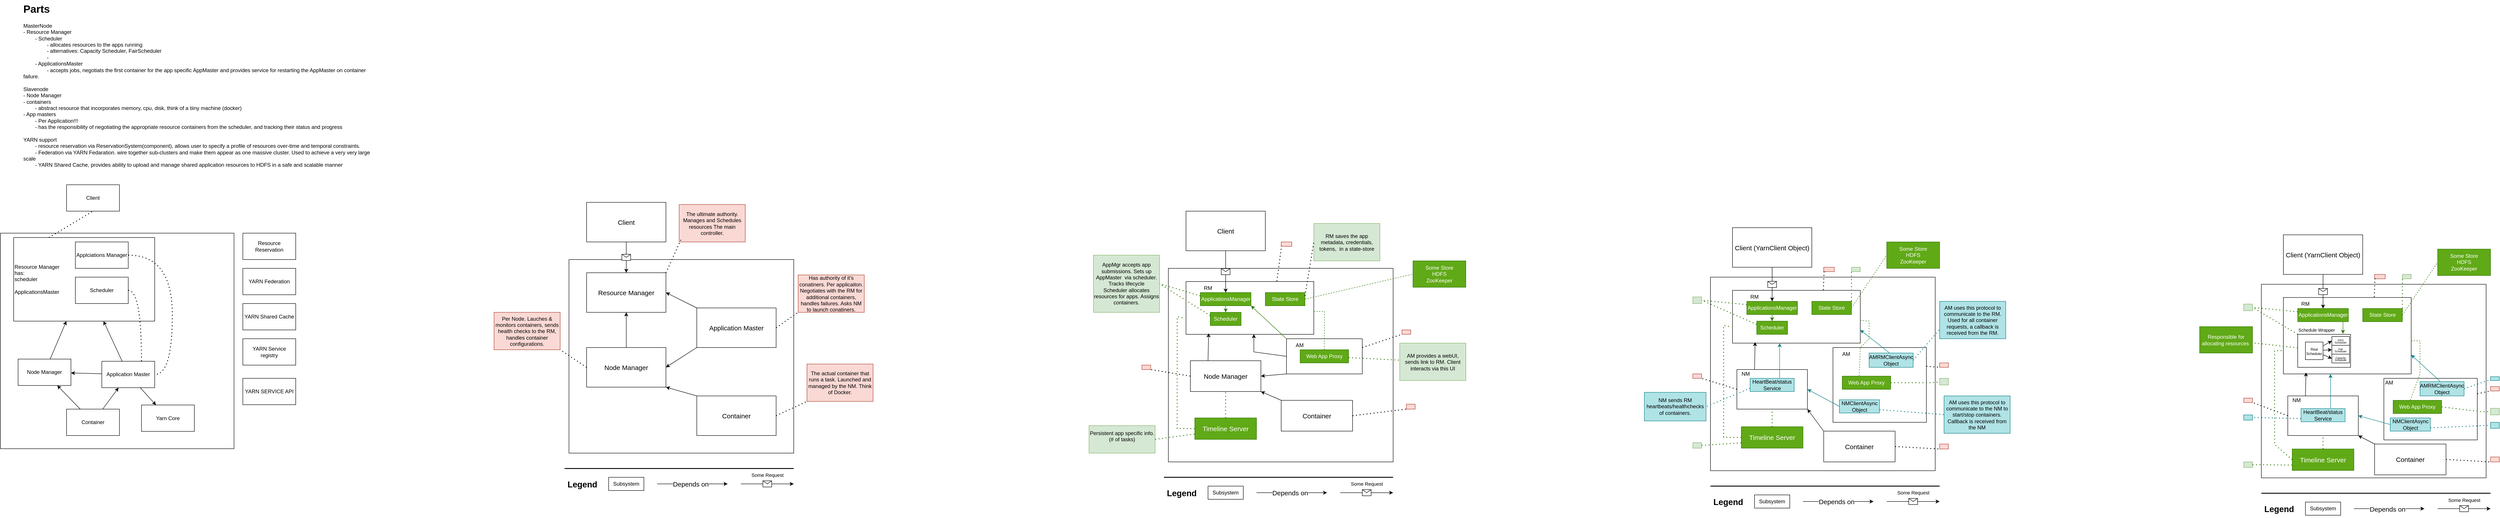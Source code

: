 <mxfile version="28.2.5">
  <diagram name="Page-1" id="G8NYhc_L8yMbjAHVzwG-">
    <mxGraphModel dx="719" dy="402" grid="1" gridSize="10" guides="1" tooltips="1" connect="1" arrows="1" fold="1" page="1" pageScale="1" pageWidth="850" pageHeight="1100" math="0" shadow="0">
      <root>
        <mxCell id="0" />
        <mxCell id="1" parent="0" />
        <mxCell id="2d2gMoqNS-ZqPiem65WK-15" value="" style="rounded=0;whiteSpace=wrap;html=1;" parent="1" vertex="1">
          <mxGeometry x="20" y="530" width="530" height="490" as="geometry" />
        </mxCell>
        <mxCell id="2d2gMoqNS-ZqPiem65WK-1" value="&lt;h1 style=&quot;margin-top: 0px;&quot;&gt;Parts&lt;/h1&gt;&lt;div&gt;MasterNode&lt;/div&gt;&lt;div&gt;- Resource Manager&lt;/div&gt;&lt;div&gt;&lt;span style=&quot;white-space: pre;&quot;&gt;&#x9;&lt;/span&gt;- Scheduler&lt;br&gt;&lt;/div&gt;&lt;div&gt;&lt;span style=&quot;white-space: pre;&quot;&gt;&#x9;&lt;/span&gt;&lt;span style=&quot;white-space: pre;&quot;&gt;&#x9;&lt;/span&gt;- allocates resources to the apps running&lt;br&gt;&lt;/div&gt;&lt;div&gt;&lt;span style=&quot;white-space: pre;&quot;&gt;&#x9;&lt;/span&gt;&lt;span style=&quot;white-space: pre;&quot;&gt;&#x9;&lt;/span&gt;- alternatives: Capacity Scheduler, FairScheduler&lt;br&gt;&lt;/div&gt;&lt;div&gt;&lt;span style=&quot;white-space: pre;&quot;&gt;&#x9;&lt;/span&gt;&lt;span style=&quot;white-space: pre;&quot;&gt;&#x9;&lt;/span&gt;-&amp;nbsp;&lt;br&gt;&lt;/div&gt;&lt;div&gt;&lt;span style=&quot;white-space: pre;&quot;&gt;&#x9;&lt;/span&gt;- ApplicationsMaster&lt;br&gt;&lt;/div&gt;&lt;div&gt;&lt;span style=&quot;white-space: pre;&quot;&gt;&#x9;&lt;/span&gt;&lt;span style=&quot;white-space: pre;&quot;&gt;&#x9;&lt;/span&gt;- accepts jobs, negotiats the first container for the app specific AppMaster and provides service for restarting the AppMaster on container failure.&lt;br&gt;&lt;/div&gt;&lt;div&gt;&lt;br&gt;&lt;/div&gt;&lt;div&gt;Slavenode&lt;/div&gt;&lt;div&gt;- Node Manager&lt;/div&gt;&lt;div&gt;- containers&lt;/div&gt;&lt;div&gt;&lt;span style=&quot;white-space: pre;&quot;&gt;&#x9;&lt;/span&gt;- abstract resource that incorporates memory, cpu, disk, think of a tiiny machine (docker)&lt;br&gt;&lt;/div&gt;&lt;div&gt;- App masters&lt;/div&gt;&lt;div&gt;&lt;span style=&quot;white-space: pre;&quot;&gt;&#x9;&lt;/span&gt;- Per Application!!!&lt;br&gt;&lt;/div&gt;&lt;div&gt;&lt;span style=&quot;white-space: pre;&quot;&gt;&#x9;&lt;/span&gt;- has the responsibility of negotiating the appropriate resource containers from the scheduler, and tracking their status and progress&lt;br&gt;&lt;/div&gt;&lt;div&gt;&lt;br&gt;&lt;/div&gt;&lt;div&gt;YARN support&lt;/div&gt;&lt;div&gt;&lt;span style=&quot;white-space: pre;&quot;&gt;&#x9;&lt;/span&gt;- resource reservation via ReservationSystem(component), allows user to specify a profile of resources over-time and temporal constraints.&lt;br&gt;&lt;/div&gt;&lt;div&gt;&lt;span style=&quot;white-space: pre;&quot;&gt;&#x9;&lt;/span&gt;- Federation via YARN Fedaration. wire together sub-clusters and make them appear as one massive cluster. Used to achieve a very very large scale&lt;/div&gt;&lt;div&gt;&lt;span style=&quot;white-space: pre;&quot;&gt;&#x9;&lt;/span&gt;- YARN Shared Cache, provides ability to upload and manage shared application resources to HDFS in a safe and scalable manner&lt;br&gt;&lt;/div&gt;" style="text;html=1;whiteSpace=wrap;overflow=hidden;rounded=0;" parent="1" vertex="1">
          <mxGeometry x="70" width="790" height="440" as="geometry" />
        </mxCell>
        <mxCell id="2d2gMoqNS-ZqPiem65WK-2" value="Resource Manager&lt;br&gt;has:&lt;br&gt;scheduler&lt;br&gt;&lt;br&gt;ApplicationsMaster" style="rounded=0;whiteSpace=wrap;html=1;convertToSvg=0;labelPosition=center;verticalLabelPosition=middle;align=left;verticalAlign=middle;" parent="1" vertex="1">
          <mxGeometry x="50" y="540" width="320" height="190" as="geometry" />
        </mxCell>
        <mxCell id="2d2gMoqNS-ZqPiem65WK-3" value="Application Master" style="rounded=0;whiteSpace=wrap;html=1;" parent="1" vertex="1">
          <mxGeometry x="250" y="821.25" width="120" height="60" as="geometry" />
        </mxCell>
        <mxCell id="2d2gMoqNS-ZqPiem65WK-4" value="Container" style="rounded=0;whiteSpace=wrap;html=1;" parent="1" vertex="1">
          <mxGeometry x="170" y="930.0" width="120" height="60" as="geometry" />
        </mxCell>
        <mxCell id="2d2gMoqNS-ZqPiem65WK-5" value="Node Manager" style="rounded=0;whiteSpace=wrap;html=1;" parent="1" vertex="1">
          <mxGeometry x="60" y="816.25" width="120" height="60" as="geometry" />
        </mxCell>
        <mxCell id="2d2gMoqNS-ZqPiem65WK-6" value="" style="endArrow=classic;html=1;rounded=0;" parent="1" source="2d2gMoqNS-ZqPiem65WK-3" target="2d2gMoqNS-ZqPiem65WK-2" edge="1">
          <mxGeometry width="50" height="50" relative="1" as="geometry">
            <mxPoint x="270" y="1010" as="sourcePoint" />
            <mxPoint x="320" y="960" as="targetPoint" />
          </mxGeometry>
        </mxCell>
        <mxCell id="2d2gMoqNS-ZqPiem65WK-7" value="" style="endArrow=classic;html=1;rounded=0;" parent="1" source="2d2gMoqNS-ZqPiem65WK-4" target="2d2gMoqNS-ZqPiem65WK-3" edge="1">
          <mxGeometry width="50" height="50" relative="1" as="geometry">
            <mxPoint x="530" y="1010" as="sourcePoint" />
            <mxPoint x="530" y="630" as="targetPoint" />
          </mxGeometry>
        </mxCell>
        <mxCell id="2d2gMoqNS-ZqPiem65WK-8" value="" style="endArrow=classic;html=1;rounded=0;" parent="1" source="2d2gMoqNS-ZqPiem65WK-5" target="2d2gMoqNS-ZqPiem65WK-2" edge="1">
          <mxGeometry width="50" height="50" relative="1" as="geometry">
            <mxPoint x="160" y="1120" as="sourcePoint" />
            <mxPoint x="210" y="1070" as="targetPoint" />
          </mxGeometry>
        </mxCell>
        <mxCell id="2d2gMoqNS-ZqPiem65WK-9" value="" style="endArrow=classic;html=1;rounded=0;" parent="1" source="2d2gMoqNS-ZqPiem65WK-4" target="2d2gMoqNS-ZqPiem65WK-5" edge="1">
          <mxGeometry width="50" height="50" relative="1" as="geometry">
            <mxPoint x="560" y="1060" as="sourcePoint" />
            <mxPoint x="610" y="1010" as="targetPoint" />
          </mxGeometry>
        </mxCell>
        <mxCell id="2d2gMoqNS-ZqPiem65WK-10" value="" style="endArrow=classic;html=1;rounded=0;" parent="1" source="2d2gMoqNS-ZqPiem65WK-3" target="2d2gMoqNS-ZqPiem65WK-5" edge="1">
          <mxGeometry width="50" height="50" relative="1" as="geometry">
            <mxPoint x="400" y="1040" as="sourcePoint" />
            <mxPoint x="450" y="990" as="targetPoint" />
          </mxGeometry>
        </mxCell>
        <mxCell id="2d2gMoqNS-ZqPiem65WK-11" value="Client" style="rounded=0;whiteSpace=wrap;html=1;" parent="1" vertex="1">
          <mxGeometry x="170" y="420" width="120" height="60" as="geometry" />
        </mxCell>
        <mxCell id="2d2gMoqNS-ZqPiem65WK-14" value="" style="endArrow=none;dashed=1;html=1;dashPattern=1 3;strokeWidth=2;rounded=0;entryX=0.5;entryY=1;entryDx=0;entryDy=0;exitX=0.25;exitY=0;exitDx=0;exitDy=0;" parent="1" source="2d2gMoqNS-ZqPiem65WK-2" target="2d2gMoqNS-ZqPiem65WK-11" edge="1">
          <mxGeometry width="50" height="50" relative="1" as="geometry">
            <mxPoint x="400" y="550" as="sourcePoint" />
            <mxPoint x="450" y="500" as="targetPoint" />
          </mxGeometry>
        </mxCell>
        <mxCell id="2d2gMoqNS-ZqPiem65WK-17" value="Resource Reservation" style="rounded=0;whiteSpace=wrap;html=1;" parent="1" vertex="1">
          <mxGeometry x="570" y="530" width="120" height="60" as="geometry" />
        </mxCell>
        <mxCell id="2d2gMoqNS-ZqPiem65WK-18" value="YARN Federation" style="rounded=0;whiteSpace=wrap;html=1;" parent="1" vertex="1">
          <mxGeometry x="570" y="610" width="120" height="60" as="geometry" />
        </mxCell>
        <mxCell id="2d2gMoqNS-ZqPiem65WK-19" value="YARN Shared Cache" style="rounded=0;whiteSpace=wrap;html=1;" parent="1" vertex="1">
          <mxGeometry x="570" y="690" width="120" height="60" as="geometry" />
        </mxCell>
        <mxCell id="2d2gMoqNS-ZqPiem65WK-20" value="Applciations Manager" style="rounded=0;whiteSpace=wrap;html=1;" parent="1" vertex="1">
          <mxGeometry x="190" y="550" width="120" height="60" as="geometry" />
        </mxCell>
        <mxCell id="2d2gMoqNS-ZqPiem65WK-21" value="" style="endArrow=none;dashed=1;html=1;dashPattern=1 3;strokeWidth=2;rounded=0;edgeStyle=orthogonalEdgeStyle;curved=1;exitX=1;exitY=0.5;exitDx=0;exitDy=0;entryX=1;entryY=0.5;entryDx=0;entryDy=0;" parent="1" source="2d2gMoqNS-ZqPiem65WK-20" target="2d2gMoqNS-ZqPiem65WK-3" edge="1">
          <mxGeometry width="50" height="50" relative="1" as="geometry">
            <mxPoint x="380" y="620" as="sourcePoint" />
            <mxPoint x="480" y="580" as="targetPoint" />
            <Array as="points">
              <mxPoint x="410" y="580" />
              <mxPoint x="410" y="851" />
            </Array>
          </mxGeometry>
        </mxCell>
        <mxCell id="2d2gMoqNS-ZqPiem65WK-22" value="Scheduler" style="rounded=0;whiteSpace=wrap;html=1;" parent="1" vertex="1">
          <mxGeometry x="190" y="630" width="120" height="60" as="geometry" />
        </mxCell>
        <mxCell id="2d2gMoqNS-ZqPiem65WK-23" value="" style="endArrow=none;dashed=1;html=1;dashPattern=1 3;strokeWidth=2;rounded=0;edgeStyle=orthogonalEdgeStyle;curved=1;exitX=1;exitY=0.5;exitDx=0;exitDy=0;entryX=0.75;entryY=0;entryDx=0;entryDy=0;" parent="1" source="2d2gMoqNS-ZqPiem65WK-22" target="2d2gMoqNS-ZqPiem65WK-3" edge="1">
          <mxGeometry width="50" height="50" relative="1" as="geometry">
            <mxPoint x="400" y="680" as="sourcePoint" />
            <mxPoint x="570" y="680" as="targetPoint" />
            <Array as="points">
              <mxPoint x="340" y="660" />
            </Array>
          </mxGeometry>
        </mxCell>
        <mxCell id="2d2gMoqNS-ZqPiem65WK-24" value="Yarn Core" style="rounded=0;whiteSpace=wrap;html=1;" parent="1" vertex="1">
          <mxGeometry x="340" y="920.62" width="120" height="60" as="geometry" />
        </mxCell>
        <mxCell id="2d2gMoqNS-ZqPiem65WK-25" value="" style="endArrow=classic;html=1;rounded=0;" parent="1" source="2d2gMoqNS-ZqPiem65WK-3" target="2d2gMoqNS-ZqPiem65WK-24" edge="1">
          <mxGeometry width="50" height="50" relative="1" as="geometry">
            <mxPoint x="480" y="660" as="sourcePoint" />
            <mxPoint x="450" y="790" as="targetPoint" />
          </mxGeometry>
        </mxCell>
        <mxCell id="2d2gMoqNS-ZqPiem65WK-26" value="YARN Service registry" style="rounded=0;whiteSpace=wrap;html=1;" parent="1" vertex="1">
          <mxGeometry x="570" y="770" width="120" height="60" as="geometry" />
        </mxCell>
        <mxCell id="2d2gMoqNS-ZqPiem65WK-27" value="YARN SERVICE API" style="rounded=0;whiteSpace=wrap;html=1;" parent="1" vertex="1">
          <mxGeometry x="570" y="860" width="120" height="60" as="geometry" />
        </mxCell>
        <mxCell id="roeTtBz35SPDsCf-vEHS-1" value="" style="rounded=0;whiteSpace=wrap;html=1;" parent="1" vertex="1">
          <mxGeometry x="1310" y="590" width="510" height="440" as="geometry" />
        </mxCell>
        <mxCell id="roeTtBz35SPDsCf-vEHS-2" value="&lt;font style=&quot;font-size: 15px;&quot;&gt;Resource Manager&lt;/font&gt;" style="rounded=0;whiteSpace=wrap;html=1;" parent="1" vertex="1">
          <mxGeometry x="1350" y="620" width="180" height="90" as="geometry" />
        </mxCell>
        <mxCell id="roeTtBz35SPDsCf-vEHS-3" value="&lt;span style=&quot;font-size: 15px;&quot;&gt;Application Master&lt;/span&gt;" style="rounded=0;whiteSpace=wrap;html=1;" parent="1" vertex="1">
          <mxGeometry x="1600" y="700" width="180" height="90" as="geometry" />
        </mxCell>
        <mxCell id="roeTtBz35SPDsCf-vEHS-4" value="&lt;font style=&quot;font-size: 15px;&quot;&gt;Node Manager&lt;/font&gt;" style="rounded=0;whiteSpace=wrap;html=1;" parent="1" vertex="1">
          <mxGeometry x="1350" y="790" width="180" height="90" as="geometry" />
        </mxCell>
        <mxCell id="roeTtBz35SPDsCf-vEHS-5" value="" style="endArrow=classic;html=1;rounded=0;entryX=0.5;entryY=1;entryDx=0;entryDy=0;exitX=0.5;exitY=0;exitDx=0;exitDy=0;" parent="1" source="roeTtBz35SPDsCf-vEHS-4" target="roeTtBz35SPDsCf-vEHS-2" edge="1">
          <mxGeometry width="50" height="50" relative="1" as="geometry">
            <mxPoint x="1510" y="760" as="sourcePoint" />
            <mxPoint x="1560" y="710" as="targetPoint" />
          </mxGeometry>
        </mxCell>
        <mxCell id="roeTtBz35SPDsCf-vEHS-7" value="" style="endArrow=classic;html=1;rounded=0;entryX=1;entryY=0.5;entryDx=0;entryDy=0;exitX=0;exitY=0;exitDx=0;exitDy=0;" parent="1" source="roeTtBz35SPDsCf-vEHS-3" target="roeTtBz35SPDsCf-vEHS-2" edge="1">
          <mxGeometry width="50" height="50" relative="1" as="geometry">
            <mxPoint x="1570" y="800" as="sourcePoint" />
            <mxPoint x="1620" y="750" as="targetPoint" />
          </mxGeometry>
        </mxCell>
        <mxCell id="roeTtBz35SPDsCf-vEHS-8" value="" style="endArrow=classic;html=1;rounded=0;entryX=1;entryY=0.5;entryDx=0;entryDy=0;exitX=0;exitY=1;exitDx=0;exitDy=0;" parent="1" source="roeTtBz35SPDsCf-vEHS-3" target="roeTtBz35SPDsCf-vEHS-4" edge="1">
          <mxGeometry width="50" height="50" relative="1" as="geometry">
            <mxPoint x="1600" y="870" as="sourcePoint" />
            <mxPoint x="1650" y="820" as="targetPoint" />
          </mxGeometry>
        </mxCell>
        <mxCell id="roeTtBz35SPDsCf-vEHS-9" value="&lt;font style=&quot;font-size: 15px;&quot;&gt;Container&lt;/font&gt;" style="rounded=0;whiteSpace=wrap;html=1;" parent="1" vertex="1">
          <mxGeometry x="1600" y="900" width="180" height="90" as="geometry" />
        </mxCell>
        <mxCell id="roeTtBz35SPDsCf-vEHS-10" value="" style="endArrow=classic;html=1;rounded=0;entryX=1;entryY=1;entryDx=0;entryDy=0;exitX=0;exitY=0;exitDx=0;exitDy=0;" parent="1" source="roeTtBz35SPDsCf-vEHS-9" target="roeTtBz35SPDsCf-vEHS-4" edge="1">
          <mxGeometry width="50" height="50" relative="1" as="geometry">
            <mxPoint x="1540" y="1010" as="sourcePoint" />
            <mxPoint x="1590" y="960" as="targetPoint" />
          </mxGeometry>
        </mxCell>
        <mxCell id="s7-J1qARUTeS9T5cuUp7-2" value="&lt;span style=&quot;font-size: 15px;&quot;&gt;Client&lt;/span&gt;" style="rounded=0;whiteSpace=wrap;html=1;" parent="1" vertex="1">
          <mxGeometry x="1350" y="460" width="180" height="90" as="geometry" />
        </mxCell>
        <mxCell id="s7-J1qARUTeS9T5cuUp7-3" value="" style="endArrow=classic;html=1;rounded=0;exitX=0.5;exitY=1;exitDx=0;exitDy=0;" parent="1" source="s7-J1qARUTeS9T5cuUp7-2" target="roeTtBz35SPDsCf-vEHS-2" edge="1">
          <mxGeometry relative="1" as="geometry">
            <mxPoint x="1400" y="580" as="sourcePoint" />
            <mxPoint x="1500" y="580" as="targetPoint" />
          </mxGeometry>
        </mxCell>
        <mxCell id="s7-J1qARUTeS9T5cuUp7-4" value="" style="shape=message;html=1;outlineConnect=0;" parent="s7-J1qARUTeS9T5cuUp7-3" vertex="1">
          <mxGeometry width="20" height="14" relative="1" as="geometry">
            <mxPoint x="-10" y="-7" as="offset" />
          </mxGeometry>
        </mxCell>
        <mxCell id="s7-J1qARUTeS9T5cuUp7-5" value="The ultimate authority. Manages and Schedules resources The main controller." style="html=1;whiteSpace=wrap;fillColor=#fad9d5;strokeColor=#ae4132;" parent="1" vertex="1">
          <mxGeometry x="1560" y="465" width="150" height="85" as="geometry" />
        </mxCell>
        <mxCell id="s7-J1qARUTeS9T5cuUp7-6" value="" style="endArrow=none;dashed=1;html=1;dashPattern=1 3;strokeWidth=2;rounded=0;exitX=1;exitY=0;exitDx=0;exitDy=0;entryX=0.036;entryY=0.903;entryDx=0;entryDy=0;entryPerimeter=0;" parent="1" source="roeTtBz35SPDsCf-vEHS-2" target="s7-J1qARUTeS9T5cuUp7-5" edge="1">
          <mxGeometry width="50" height="50" relative="1" as="geometry">
            <mxPoint x="1580" y="660" as="sourcePoint" />
            <mxPoint x="1630" y="610" as="targetPoint" />
          </mxGeometry>
        </mxCell>
        <mxCell id="s7-J1qARUTeS9T5cuUp7-7" value="Has authority of it&#39;s conatiners. Per applicaiton. Negotiates with the RM for additional containers, handles failures. Asks NM to launch conatiners." style="html=1;whiteSpace=wrap;fillColor=#fad9d5;strokeColor=#ae4132;" parent="1" vertex="1">
          <mxGeometry x="1830" y="625" width="150" height="85" as="geometry" />
        </mxCell>
        <mxCell id="s7-J1qARUTeS9T5cuUp7-8" value="" style="endArrow=none;dashed=1;html=1;dashPattern=1 3;strokeWidth=2;rounded=0;exitX=1;exitY=0.5;exitDx=0;exitDy=0;entryX=0;entryY=1;entryDx=0;entryDy=0;" parent="1" source="roeTtBz35SPDsCf-vEHS-3" target="s7-J1qARUTeS9T5cuUp7-7" edge="1">
          <mxGeometry width="50" height="50" relative="1" as="geometry">
            <mxPoint x="1850" y="790" as="sourcePoint" />
            <mxPoint x="1900" y="740" as="targetPoint" />
          </mxGeometry>
        </mxCell>
        <mxCell id="s7-J1qARUTeS9T5cuUp7-9" value="Per Node. Lauches &amp;amp; monitors containers, sends health checks to the RM, handles container configurations." style="html=1;whiteSpace=wrap;fillColor=#fad9d5;strokeColor=#ae4132;" parent="1" vertex="1">
          <mxGeometry x="1140" y="710" width="150" height="85" as="geometry" />
        </mxCell>
        <mxCell id="s7-J1qARUTeS9T5cuUp7-10" value="" style="endArrow=none;dashed=1;html=1;dashPattern=1 3;strokeWidth=2;rounded=0;entryX=1;entryY=1;entryDx=0;entryDy=0;exitX=0;exitY=0.5;exitDx=0;exitDy=0;" parent="1" source="roeTtBz35SPDsCf-vEHS-4" target="s7-J1qARUTeS9T5cuUp7-9" edge="1">
          <mxGeometry width="50" height="50" relative="1" as="geometry">
            <mxPoint x="1240" y="860" as="sourcePoint" />
            <mxPoint x="1290" y="810" as="targetPoint" />
          </mxGeometry>
        </mxCell>
        <mxCell id="s7-J1qARUTeS9T5cuUp7-11" value="The actual container that runs a task. Launched and managed by the NM. Think of Docker." style="html=1;whiteSpace=wrap;fillColor=#fad9d5;strokeColor=#ae4132;" parent="1" vertex="1">
          <mxGeometry x="1850" y="827.5" width="150" height="85" as="geometry" />
        </mxCell>
        <mxCell id="s7-J1qARUTeS9T5cuUp7-12" value="" style="endArrow=none;dashed=1;html=1;dashPattern=1 3;strokeWidth=2;rounded=0;exitX=1;exitY=0.5;exitDx=0;exitDy=0;entryX=0;entryY=1;entryDx=0;entryDy=0;" parent="1" source="roeTtBz35SPDsCf-vEHS-9" target="s7-J1qARUTeS9T5cuUp7-11" edge="1">
          <mxGeometry width="50" height="50" relative="1" as="geometry">
            <mxPoint x="1800" y="1000" as="sourcePoint" />
            <mxPoint x="1850" y="950" as="targetPoint" />
          </mxGeometry>
        </mxCell>
        <mxCell id="s7-J1qARUTeS9T5cuUp7-15" value="" style="line;strokeWidth=2;html=1;" parent="1" vertex="1">
          <mxGeometry x="1300" y="1060" width="520" height="10" as="geometry" />
        </mxCell>
        <mxCell id="s7-J1qARUTeS9T5cuUp7-16" value="&lt;font style=&quot;font-size: 19px;&quot;&gt;Legend&lt;/font&gt;" style="text;strokeColor=none;fillColor=none;html=1;fontSize=24;fontStyle=1;verticalAlign=middle;align=center;" parent="1" vertex="1">
          <mxGeometry x="1290" y="1080" width="100" height="40" as="geometry" />
        </mxCell>
        <mxCell id="s7-J1qARUTeS9T5cuUp7-17" value="Subsystem" style="rounded=0;whiteSpace=wrap;html=1;" parent="1" vertex="1">
          <mxGeometry x="1400" y="1085" width="80" height="30" as="geometry" />
        </mxCell>
        <mxCell id="s7-J1qARUTeS9T5cuUp7-18" value="" style="endArrow=classic;html=1;rounded=0;" parent="1" edge="1">
          <mxGeometry width="50" height="50" relative="1" as="geometry">
            <mxPoint x="1510" y="1100" as="sourcePoint" />
            <mxPoint x="1670" y="1100" as="targetPoint" />
          </mxGeometry>
        </mxCell>
        <mxCell id="s7-J1qARUTeS9T5cuUp7-19" value="&lt;font style=&quot;font-size: 15px;&quot;&gt;Depends on&lt;/font&gt;" style="edgeLabel;html=1;align=center;verticalAlign=middle;resizable=0;points=[];" parent="s7-J1qARUTeS9T5cuUp7-18" vertex="1" connectable="0">
          <mxGeometry x="-0.048" relative="1" as="geometry">
            <mxPoint as="offset" />
          </mxGeometry>
        </mxCell>
        <mxCell id="s7-J1qARUTeS9T5cuUp7-20" value="" style="endArrow=classic;html=1;rounded=0;" parent="1" edge="1">
          <mxGeometry relative="1" as="geometry">
            <mxPoint x="1700" y="1100" as="sourcePoint" />
            <mxPoint x="1820" y="1100" as="targetPoint" />
          </mxGeometry>
        </mxCell>
        <mxCell id="s7-J1qARUTeS9T5cuUp7-21" value="" style="shape=message;html=1;outlineConnect=0;" parent="s7-J1qARUTeS9T5cuUp7-20" vertex="1">
          <mxGeometry width="20" height="14" relative="1" as="geometry">
            <mxPoint x="-10" y="-7" as="offset" />
          </mxGeometry>
        </mxCell>
        <mxCell id="s7-J1qARUTeS9T5cuUp7-23" value="Some Request" style="edgeLabel;html=1;align=center;verticalAlign=middle;resizable=0;points=[];" parent="s7-J1qARUTeS9T5cuUp7-20" vertex="1" connectable="0">
          <mxGeometry x="-0.516" y="1" relative="1" as="geometry">
            <mxPoint x="31" y="-19" as="offset" />
          </mxGeometry>
        </mxCell>
        <mxCell id="s7-J1qARUTeS9T5cuUp7-54" value="" style="rounded=0;whiteSpace=wrap;html=1;" parent="1" vertex="1">
          <mxGeometry x="2670" y="610" width="510" height="440" as="geometry" />
        </mxCell>
        <mxCell id="s7-J1qARUTeS9T5cuUp7-55" value="" style="rounded=0;whiteSpace=wrap;html=1;" parent="1" vertex="1">
          <mxGeometry x="2710" y="640" width="290" height="120" as="geometry" />
        </mxCell>
        <mxCell id="s7-J1qARUTeS9T5cuUp7-56" value="" style="rounded=0;whiteSpace=wrap;html=1;" parent="1" vertex="1">
          <mxGeometry x="2938" y="770" width="172" height="80" as="geometry" />
        </mxCell>
        <mxCell id="s7-J1qARUTeS9T5cuUp7-57" value="&lt;font style=&quot;font-size: 15px;&quot;&gt;Node Manager&lt;/font&gt;" style="rounded=0;whiteSpace=wrap;html=1;" parent="1" vertex="1">
          <mxGeometry x="2720" y="820" width="160" height="70" as="geometry" />
        </mxCell>
        <mxCell id="s7-J1qARUTeS9T5cuUp7-59" value="" style="endArrow=classic;html=1;rounded=0;entryX=1;entryY=1;entryDx=0;entryDy=0;exitX=0;exitY=0;exitDx=0;exitDy=0;fillColor=#60a917;strokeColor=#2D7600;" parent="1" source="s7-J1qARUTeS9T5cuUp7-56" target="s7-J1qARUTeS9T5cuUp7-83" edge="1">
          <mxGeometry width="50" height="50" relative="1" as="geometry">
            <mxPoint x="2930" y="820" as="sourcePoint" />
            <mxPoint x="2980" y="770" as="targetPoint" />
            <Array as="points" />
          </mxGeometry>
        </mxCell>
        <mxCell id="s7-J1qARUTeS9T5cuUp7-60" value="" style="endArrow=classic;html=1;rounded=0;entryX=1;entryY=0.5;entryDx=0;entryDy=0;exitX=0;exitY=1;exitDx=0;exitDy=0;" parent="1" source="s7-J1qARUTeS9T5cuUp7-56" target="s7-J1qARUTeS9T5cuUp7-57" edge="1">
          <mxGeometry width="50" height="50" relative="1" as="geometry">
            <mxPoint x="2960" y="890" as="sourcePoint" />
            <mxPoint x="3010" y="840" as="targetPoint" />
          </mxGeometry>
        </mxCell>
        <mxCell id="s7-J1qARUTeS9T5cuUp7-61" value="&lt;font style=&quot;font-size: 15px;&quot;&gt;Container&lt;/font&gt;" style="rounded=0;whiteSpace=wrap;html=1;" parent="1" vertex="1">
          <mxGeometry x="2926" y="910" width="162" height="70" as="geometry" />
        </mxCell>
        <mxCell id="s7-J1qARUTeS9T5cuUp7-62" value="" style="endArrow=classic;html=1;rounded=0;entryX=1;entryY=1;entryDx=0;entryDy=0;exitX=0;exitY=0;exitDx=0;exitDy=0;" parent="1" source="s7-J1qARUTeS9T5cuUp7-61" target="s7-J1qARUTeS9T5cuUp7-57" edge="1">
          <mxGeometry width="50" height="50" relative="1" as="geometry">
            <mxPoint x="2900" y="1030" as="sourcePoint" />
            <mxPoint x="2950" y="980" as="targetPoint" />
          </mxGeometry>
        </mxCell>
        <mxCell id="s7-J1qARUTeS9T5cuUp7-63" value="&lt;span style=&quot;font-size: 15px;&quot;&gt;Client&lt;/span&gt;" style="rounded=0;whiteSpace=wrap;html=1;" parent="1" vertex="1">
          <mxGeometry x="2710" y="480" width="180" height="90" as="geometry" />
        </mxCell>
        <mxCell id="s7-J1qARUTeS9T5cuUp7-64" value="" style="endArrow=classic;html=1;rounded=0;exitX=0.5;exitY=1;exitDx=0;exitDy=0;" parent="1" source="s7-J1qARUTeS9T5cuUp7-63" target="s7-J1qARUTeS9T5cuUp7-83" edge="1">
          <mxGeometry relative="1" as="geometry">
            <mxPoint x="2760" y="600" as="sourcePoint" />
            <mxPoint x="2860" y="600" as="targetPoint" />
          </mxGeometry>
        </mxCell>
        <mxCell id="s7-J1qARUTeS9T5cuUp7-65" value="" style="shape=message;html=1;outlineConnect=0;" parent="s7-J1qARUTeS9T5cuUp7-64" vertex="1">
          <mxGeometry width="20" height="14" relative="1" as="geometry">
            <mxPoint x="-10" y="-7" as="offset" />
          </mxGeometry>
        </mxCell>
        <mxCell id="s7-J1qARUTeS9T5cuUp7-66" value="" style="html=1;whiteSpace=wrap;fillColor=#fad9d5;strokeColor=#ae4132;" parent="1" vertex="1">
          <mxGeometry x="2926" y="550" width="24" height="10" as="geometry" />
        </mxCell>
        <mxCell id="s7-J1qARUTeS9T5cuUp7-67" value="" style="endArrow=none;dashed=1;html=1;dashPattern=1 3;strokeWidth=2;rounded=0;exitX=0.711;exitY=-0.008;exitDx=0;exitDy=0;entryX=0.036;entryY=0.903;entryDx=0;entryDy=0;entryPerimeter=0;exitPerimeter=0;" parent="1" source="s7-J1qARUTeS9T5cuUp7-55" target="s7-J1qARUTeS9T5cuUp7-66" edge="1">
          <mxGeometry width="50" height="50" relative="1" as="geometry">
            <mxPoint x="2940" y="680" as="sourcePoint" />
            <mxPoint x="2990" y="630" as="targetPoint" />
          </mxGeometry>
        </mxCell>
        <mxCell id="s7-J1qARUTeS9T5cuUp7-68" value="" style="html=1;whiteSpace=wrap;fillColor=#fad9d5;strokeColor=#ae4132;" parent="1" vertex="1">
          <mxGeometry x="3200" y="750" width="20" height="10" as="geometry" />
        </mxCell>
        <mxCell id="s7-J1qARUTeS9T5cuUp7-69" value="" style="endArrow=none;dashed=1;html=1;dashPattern=1 3;strokeWidth=2;rounded=0;exitX=1;exitY=0.25;exitDx=0;exitDy=0;entryX=0;entryY=1;entryDx=0;entryDy=0;" parent="1" source="s7-J1qARUTeS9T5cuUp7-56" target="s7-J1qARUTeS9T5cuUp7-68" edge="1">
          <mxGeometry width="50" height="50" relative="1" as="geometry">
            <mxPoint x="3210" y="810" as="sourcePoint" />
            <mxPoint x="3260" y="760" as="targetPoint" />
          </mxGeometry>
        </mxCell>
        <mxCell id="s7-J1qARUTeS9T5cuUp7-70" value="" style="html=1;whiteSpace=wrap;fillColor=#fad9d5;strokeColor=#ae4132;" parent="1" vertex="1">
          <mxGeometry x="2610" y="830" width="20" height="10" as="geometry" />
        </mxCell>
        <mxCell id="s7-J1qARUTeS9T5cuUp7-71" value="" style="endArrow=none;dashed=1;html=1;dashPattern=1 3;strokeWidth=2;rounded=0;entryX=1;entryY=1;entryDx=0;entryDy=0;exitX=0;exitY=0.5;exitDx=0;exitDy=0;" parent="1" source="s7-J1qARUTeS9T5cuUp7-57" target="s7-J1qARUTeS9T5cuUp7-70" edge="1">
          <mxGeometry width="50" height="50" relative="1" as="geometry">
            <mxPoint x="2600" y="880" as="sourcePoint" />
            <mxPoint x="2650" y="830" as="targetPoint" />
          </mxGeometry>
        </mxCell>
        <mxCell id="s7-J1qARUTeS9T5cuUp7-72" value="" style="html=1;whiteSpace=wrap;fillColor=#fad9d5;strokeColor=#ae4132;" parent="1" vertex="1">
          <mxGeometry x="3210" y="918.75" width="20" height="11.25" as="geometry" />
        </mxCell>
        <mxCell id="s7-J1qARUTeS9T5cuUp7-73" value="" style="endArrow=none;dashed=1;html=1;dashPattern=1 3;strokeWidth=2;rounded=0;exitX=1;exitY=0.5;exitDx=0;exitDy=0;entryX=0;entryY=1;entryDx=0;entryDy=0;" parent="1" source="s7-J1qARUTeS9T5cuUp7-61" target="s7-J1qARUTeS9T5cuUp7-72" edge="1">
          <mxGeometry width="50" height="50" relative="1" as="geometry">
            <mxPoint x="3160" y="1020" as="sourcePoint" />
            <mxPoint x="3210" y="970" as="targetPoint" />
          </mxGeometry>
        </mxCell>
        <mxCell id="s7-J1qARUTeS9T5cuUp7-74" value="" style="line;strokeWidth=2;html=1;" parent="1" vertex="1">
          <mxGeometry x="2660" y="1080" width="520" height="10" as="geometry" />
        </mxCell>
        <mxCell id="s7-J1qARUTeS9T5cuUp7-75" value="&lt;font style=&quot;font-size: 19px;&quot;&gt;Legend&lt;/font&gt;" style="text;strokeColor=none;fillColor=none;html=1;fontSize=24;fontStyle=1;verticalAlign=middle;align=center;" parent="1" vertex="1">
          <mxGeometry x="2650" y="1100" width="100" height="40" as="geometry" />
        </mxCell>
        <mxCell id="s7-J1qARUTeS9T5cuUp7-76" value="Subsystem" style="rounded=0;whiteSpace=wrap;html=1;" parent="1" vertex="1">
          <mxGeometry x="2760" y="1105" width="80" height="30" as="geometry" />
        </mxCell>
        <mxCell id="s7-J1qARUTeS9T5cuUp7-77" value="" style="endArrow=classic;html=1;rounded=0;" parent="1" edge="1">
          <mxGeometry width="50" height="50" relative="1" as="geometry">
            <mxPoint x="2870" y="1120" as="sourcePoint" />
            <mxPoint x="3030" y="1120" as="targetPoint" />
          </mxGeometry>
        </mxCell>
        <mxCell id="s7-J1qARUTeS9T5cuUp7-78" value="&lt;font style=&quot;font-size: 15px;&quot;&gt;Depends on&lt;/font&gt;" style="edgeLabel;html=1;align=center;verticalAlign=middle;resizable=0;points=[];" parent="s7-J1qARUTeS9T5cuUp7-77" vertex="1" connectable="0">
          <mxGeometry x="-0.048" relative="1" as="geometry">
            <mxPoint as="offset" />
          </mxGeometry>
        </mxCell>
        <mxCell id="s7-J1qARUTeS9T5cuUp7-79" value="" style="endArrow=classic;html=1;rounded=0;" parent="1" edge="1">
          <mxGeometry relative="1" as="geometry">
            <mxPoint x="3060" y="1120" as="sourcePoint" />
            <mxPoint x="3180" y="1120" as="targetPoint" />
          </mxGeometry>
        </mxCell>
        <mxCell id="s7-J1qARUTeS9T5cuUp7-80" value="" style="shape=message;html=1;outlineConnect=0;" parent="s7-J1qARUTeS9T5cuUp7-79" vertex="1">
          <mxGeometry width="20" height="14" relative="1" as="geometry">
            <mxPoint x="-10" y="-7" as="offset" />
          </mxGeometry>
        </mxCell>
        <mxCell id="s7-J1qARUTeS9T5cuUp7-81" value="Some Request" style="edgeLabel;html=1;align=center;verticalAlign=middle;resizable=0;points=[];" parent="s7-J1qARUTeS9T5cuUp7-79" vertex="1" connectable="0">
          <mxGeometry x="-0.516" y="1" relative="1" as="geometry">
            <mxPoint x="31" y="-19" as="offset" />
          </mxGeometry>
        </mxCell>
        <mxCell id="s7-J1qARUTeS9T5cuUp7-82" value="Scheduler" style="rounded=0;whiteSpace=wrap;html=1;fillColor=#60a917;fontColor=#ffffff;strokeColor=#2D7600;" parent="1" vertex="1">
          <mxGeometry x="2765" y="710" width="70" height="30" as="geometry" />
        </mxCell>
        <mxCell id="s7-J1qARUTeS9T5cuUp7-83" value="ApplicationsManager" style="rounded=0;whiteSpace=wrap;html=1;fillColor=#60a917;fontColor=#ffffff;strokeColor=#2D7600;" parent="1" vertex="1">
          <mxGeometry x="2742.5" y="665" width="115" height="30" as="geometry" />
        </mxCell>
        <mxCell id="s7-J1qARUTeS9T5cuUp7-86" value="AppMgr accepts app submissions. Sets up AppMaster&amp;nbsp; via scheduler. Tracks lifecycle&lt;div&gt;Scheduler allocates resources for apps. Assigns containers.&lt;/div&gt;" style="html=1;whiteSpace=wrap;fillColor=#d5e8d4;strokeColor=#82b366;" parent="1" vertex="1">
          <mxGeometry x="2500" y="580" width="150" height="130" as="geometry" />
        </mxCell>
        <mxCell id="s7-J1qARUTeS9T5cuUp7-87" value="" style="endArrow=none;dashed=1;html=1;dashPattern=1 3;strokeWidth=2;rounded=0;entryX=1;entryY=0.5;entryDx=0;entryDy=0;exitX=0;exitY=0.25;exitDx=0;exitDy=0;fillColor=#60a917;strokeColor=#2D7600;" parent="1" source="s7-J1qARUTeS9T5cuUp7-83" target="s7-J1qARUTeS9T5cuUp7-86" edge="1">
          <mxGeometry width="50" height="50" relative="1" as="geometry">
            <mxPoint x="2650" y="710" as="sourcePoint" />
            <mxPoint x="2700" y="660" as="targetPoint" />
          </mxGeometry>
        </mxCell>
        <mxCell id="s7-J1qARUTeS9T5cuUp7-88" value="" style="endArrow=none;dashed=1;html=1;dashPattern=1 3;strokeWidth=2;rounded=0;entryX=1;entryY=0.5;entryDx=0;entryDy=0;exitX=0;exitY=0.25;exitDx=0;exitDy=0;fillColor=#60a917;strokeColor=#2D7600;" parent="1" source="s7-J1qARUTeS9T5cuUp7-82" target="s7-J1qARUTeS9T5cuUp7-86" edge="1">
          <mxGeometry width="50" height="50" relative="1" as="geometry">
            <mxPoint x="2763" y="755" as="sourcePoint" />
            <mxPoint x="2670" y="710" as="targetPoint" />
          </mxGeometry>
        </mxCell>
        <mxCell id="s7-J1qARUTeS9T5cuUp7-89" value="&lt;font&gt;State Store&lt;/font&gt;" style="rounded=0;whiteSpace=wrap;html=1;fillColor=#60a917;fontColor=#ffffff;strokeColor=#2D7600;" parent="1" vertex="1">
          <mxGeometry x="2890" y="665" width="90" height="30" as="geometry" />
        </mxCell>
        <mxCell id="s7-J1qARUTeS9T5cuUp7-90" value="RM saves the app metadata, credentials, tokens,&amp;nbsp; in a state-store" style="html=1;whiteSpace=wrap;fillColor=#d5e8d4;strokeColor=#82b366;" parent="1" vertex="1">
          <mxGeometry x="3000" y="508" width="150" height="85" as="geometry" />
        </mxCell>
        <mxCell id="s7-J1qARUTeS9T5cuUp7-92" value="" style="endArrow=none;dashed=1;html=1;dashPattern=1 3;strokeWidth=2;rounded=0;exitX=1;exitY=0.25;exitDx=0;exitDy=0;entryX=0;entryY=0.5;entryDx=0;entryDy=0;" parent="1" source="s7-J1qARUTeS9T5cuUp7-89" target="s7-J1qARUTeS9T5cuUp7-90" edge="1">
          <mxGeometry width="50" height="50" relative="1" as="geometry">
            <mxPoint x="3100" y="668" as="sourcePoint" />
            <mxPoint x="3135" y="590" as="targetPoint" />
          </mxGeometry>
        </mxCell>
        <mxCell id="s7-J1qARUTeS9T5cuUp7-95" value="RM" style="text;html=1;align=center;verticalAlign=middle;whiteSpace=wrap;rounded=0;" parent="1" vertex="1">
          <mxGeometry x="2730" y="640" width="60" height="30" as="geometry" />
        </mxCell>
        <mxCell id="s7-J1qARUTeS9T5cuUp7-96" value="Some Store&lt;div&gt;HDFS&lt;/div&gt;&lt;div&gt;ZooKeeper&lt;/div&gt;" style="rounded=0;whiteSpace=wrap;html=1;fillColor=#60a917;fontColor=#ffffff;strokeColor=#2D7600;" parent="1" vertex="1">
          <mxGeometry x="3225" y="593" width="120" height="60" as="geometry" />
        </mxCell>
        <mxCell id="s7-J1qARUTeS9T5cuUp7-98" value="&lt;font&gt;Web App Proxy&lt;/font&gt;" style="rounded=0;whiteSpace=wrap;html=1;fillColor=#60a917;fontColor=#ffffff;strokeColor=#2D7600;" parent="1" vertex="1">
          <mxGeometry x="2969" y="795" width="110" height="30" as="geometry" />
        </mxCell>
        <mxCell id="s7-J1qARUTeS9T5cuUp7-99" value="AM" style="text;html=1;align=center;verticalAlign=middle;whiteSpace=wrap;rounded=0;" parent="1" vertex="1">
          <mxGeometry x="2938" y="770" width="60" height="30" as="geometry" />
        </mxCell>
        <mxCell id="s7-J1qARUTeS9T5cuUp7-100" value="AM provides a webUI, sends link to RM. Client interacts via this UI" style="html=1;whiteSpace=wrap;fillColor=#d5e8d4;strokeColor=#82b366;" parent="1" vertex="1">
          <mxGeometry x="3195" y="780" width="150" height="85" as="geometry" />
        </mxCell>
        <mxCell id="s7-J1qARUTeS9T5cuUp7-101" value="" style="endArrow=none;html=1;rounded=0;exitX=0.999;exitY=0.566;exitDx=0;exitDy=0;exitPerimeter=0;entryX=0.5;entryY=0;entryDx=0;entryDy=0;dashed=1;endFill=0;fillColor=#60a917;strokeColor=#2D7600;" parent="1" source="s7-J1qARUTeS9T5cuUp7-55" target="s7-J1qARUTeS9T5cuUp7-98" edge="1">
          <mxGeometry width="50" height="50" relative="1" as="geometry">
            <mxPoint x="3060" y="760" as="sourcePoint" />
            <mxPoint x="3110" y="710" as="targetPoint" />
            <Array as="points">
              <mxPoint x="3024" y="708" />
            </Array>
          </mxGeometry>
        </mxCell>
        <mxCell id="s7-J1qARUTeS9T5cuUp7-102" value="" style="endArrow=none;dashed=1;html=1;dashPattern=1 3;strokeWidth=2;rounded=0;fillColor=#60a917;strokeColor=#2D7600;" parent="1" source="s7-J1qARUTeS9T5cuUp7-98" target="s7-J1qARUTeS9T5cuUp7-100" edge="1">
          <mxGeometry width="50" height="50" relative="1" as="geometry">
            <mxPoint x="3150" y="900" as="sourcePoint" />
            <mxPoint x="3190" y="830" as="targetPoint" />
          </mxGeometry>
        </mxCell>
        <mxCell id="s7-J1qARUTeS9T5cuUp7-103" value="" style="endArrow=classic;html=1;rounded=0;exitX=0.5;exitY=1;exitDx=0;exitDy=0;entryX=0.5;entryY=0;entryDx=0;entryDy=0;fillColor=#60a917;strokeColor=#2D7600;" parent="1" source="s7-J1qARUTeS9T5cuUp7-83" target="s7-J1qARUTeS9T5cuUp7-82" edge="1">
          <mxGeometry width="50" height="50" relative="1" as="geometry">
            <mxPoint x="2870" y="770" as="sourcePoint" />
            <mxPoint x="2920" y="720" as="targetPoint" />
          </mxGeometry>
        </mxCell>
        <mxCell id="s7-J1qARUTeS9T5cuUp7-104" value="" style="endArrow=none;dashed=1;html=1;rounded=0;exitX=1;exitY=0.5;exitDx=0;exitDy=0;entryX=0;entryY=0.5;entryDx=0;entryDy=0;fillColor=#60a917;strokeColor=#2D7600;" parent="1" source="s7-J1qARUTeS9T5cuUp7-89" target="s7-J1qARUTeS9T5cuUp7-96" edge="1">
          <mxGeometry width="50" height="50" relative="1" as="geometry">
            <mxPoint x="3100" y="700" as="sourcePoint" />
            <mxPoint x="3150" y="650" as="targetPoint" />
          </mxGeometry>
        </mxCell>
        <mxCell id="s7-J1qARUTeS9T5cuUp7-105" value="&lt;span style=&quot;font-size: 15px;&quot;&gt;Timeline Server&lt;/span&gt;" style="rounded=0;whiteSpace=wrap;html=1;fillColor=#60a917;fontColor=#ffffff;strokeColor=#2D7600;" parent="1" vertex="1">
          <mxGeometry x="2730" y="950" width="140" height="48.75" as="geometry" />
        </mxCell>
        <mxCell id="s7-J1qARUTeS9T5cuUp7-106" value="" style="endArrow=classic;html=1;rounded=0;entryX=0.177;entryY=0.981;entryDx=0;entryDy=0;exitX=0.25;exitY=0;exitDx=0;exitDy=0;entryPerimeter=0;" parent="1" source="s7-J1qARUTeS9T5cuUp7-57" target="s7-J1qARUTeS9T5cuUp7-55" edge="1">
          <mxGeometry width="50" height="50" relative="1" as="geometry">
            <mxPoint x="2720" y="870" as="sourcePoint" />
            <mxPoint x="2720" y="790" as="targetPoint" />
          </mxGeometry>
        </mxCell>
        <mxCell id="s7-J1qARUTeS9T5cuUp7-108" value="" style="endArrow=classic;html=1;rounded=0;entryX=0.531;entryY=0.997;entryDx=0;entryDy=0;exitX=0;exitY=0.5;exitDx=0;exitDy=0;entryPerimeter=0;" parent="1" source="s7-J1qARUTeS9T5cuUp7-56" target="s7-J1qARUTeS9T5cuUp7-55" edge="1">
          <mxGeometry width="50" height="50" relative="1" as="geometry">
            <mxPoint x="2900" y="862" as="sourcePoint" />
            <mxPoint x="2901" y="800" as="targetPoint" />
            <Array as="points">
              <mxPoint x="2864" y="800" />
            </Array>
          </mxGeometry>
        </mxCell>
        <mxCell id="s7-J1qARUTeS9T5cuUp7-110" value="" style="endArrow=none;dashed=1;html=1;dashPattern=1 3;strokeWidth=2;rounded=0;entryX=0.5;entryY=1;entryDx=0;entryDy=0;exitX=0.5;exitY=0;exitDx=0;exitDy=0;fillColor=#60a917;strokeColor=#2D7600;" parent="1" source="s7-J1qARUTeS9T5cuUp7-105" target="s7-J1qARUTeS9T5cuUp7-57" edge="1">
          <mxGeometry width="50" height="50" relative="1" as="geometry">
            <mxPoint x="2790" y="960" as="sourcePoint" />
            <mxPoint x="2840" y="910" as="targetPoint" />
          </mxGeometry>
        </mxCell>
        <mxCell id="s7-J1qARUTeS9T5cuUp7-112" value="" style="endArrow=none;dashed=1;html=1;dashPattern=1 3;strokeWidth=2;rounded=0;entryX=-0.007;entryY=0.694;entryDx=0;entryDy=0;entryPerimeter=0;exitX=0;exitY=0.5;exitDx=0;exitDy=0;fillColor=#60a917;strokeColor=#2D7600;" parent="1" source="s7-J1qARUTeS9T5cuUp7-105" target="s7-J1qARUTeS9T5cuUp7-55" edge="1">
          <mxGeometry width="50" height="50" relative="1" as="geometry">
            <mxPoint x="2680" y="960" as="sourcePoint" />
            <mxPoint x="2730" y="910" as="targetPoint" />
            <Array as="points">
              <mxPoint x="2690" y="974" />
              <mxPoint x="2690" y="720" />
            </Array>
          </mxGeometry>
        </mxCell>
        <mxCell id="s7-J1qARUTeS9T5cuUp7-114" value="Persistent app specific info.(# of tasks)&lt;div&gt;&lt;br&gt;&lt;/div&gt;" style="html=1;whiteSpace=wrap;fillColor=#d5e8d4;strokeColor=#82b366;" parent="1" vertex="1">
          <mxGeometry x="2490" y="967.5" width="150" height="62.5" as="geometry" />
        </mxCell>
        <mxCell id="s7-J1qARUTeS9T5cuUp7-115" value="" style="endArrow=none;dashed=1;html=1;dashPattern=1 3;strokeWidth=2;rounded=0;entryX=0;entryY=0.75;entryDx=0;entryDy=0;exitX=1;exitY=0.5;exitDx=0;exitDy=0;fillColor=#60a917;strokeColor=#2D7600;" parent="1" source="s7-J1qARUTeS9T5cuUp7-114" target="s7-J1qARUTeS9T5cuUp7-105" edge="1">
          <mxGeometry width="50" height="50" relative="1" as="geometry">
            <mxPoint x="2670" y="1040" as="sourcePoint" />
            <mxPoint x="2720" y="990" as="targetPoint" />
          </mxGeometry>
        </mxCell>
        <mxCell id="s7-J1qARUTeS9T5cuUp7-116" value="" style="rounded=0;whiteSpace=wrap;html=1;" parent="1" vertex="1">
          <mxGeometry x="3900" y="630" width="510" height="440" as="geometry" />
        </mxCell>
        <mxCell id="s7-J1qARUTeS9T5cuUp7-117" value="" style="rounded=0;whiteSpace=wrap;html=1;" parent="1" vertex="1">
          <mxGeometry x="3950" y="660" width="290" height="120" as="geometry" />
        </mxCell>
        <mxCell id="s7-J1qARUTeS9T5cuUp7-118" value="" style="rounded=0;whiteSpace=wrap;html=1;" parent="1" vertex="1">
          <mxGeometry x="4178" y="790" width="212" height="170" as="geometry" />
        </mxCell>
        <mxCell id="s7-J1qARUTeS9T5cuUp7-119" value="" style="rounded=0;whiteSpace=wrap;html=1;" parent="1" vertex="1">
          <mxGeometry x="3960" y="840" width="160" height="90" as="geometry" />
        </mxCell>
        <mxCell id="s7-J1qARUTeS9T5cuUp7-123" value="&lt;font style=&quot;font-size: 15px;&quot;&gt;Container&lt;/font&gt;" style="rounded=0;whiteSpace=wrap;html=1;" parent="1" vertex="1">
          <mxGeometry x="4157" y="980" width="162" height="70" as="geometry" />
        </mxCell>
        <mxCell id="s7-J1qARUTeS9T5cuUp7-124" value="" style="endArrow=classic;html=1;rounded=0;entryX=1;entryY=1;entryDx=0;entryDy=0;exitX=0;exitY=0;exitDx=0;exitDy=0;" parent="1" source="s7-J1qARUTeS9T5cuUp7-123" target="s7-J1qARUTeS9T5cuUp7-119" edge="1">
          <mxGeometry width="50" height="50" relative="1" as="geometry">
            <mxPoint x="4140" y="1050" as="sourcePoint" />
            <mxPoint x="4190" y="1000" as="targetPoint" />
          </mxGeometry>
        </mxCell>
        <mxCell id="s7-J1qARUTeS9T5cuUp7-125" value="&lt;span style=&quot;font-size: 15px;&quot;&gt;Client (YarnClient Object)&lt;/span&gt;" style="rounded=0;whiteSpace=wrap;html=1;" parent="1" vertex="1">
          <mxGeometry x="3950" y="517.5" width="180" height="90" as="geometry" />
        </mxCell>
        <mxCell id="s7-J1qARUTeS9T5cuUp7-126" value="" style="endArrow=classic;html=1;rounded=0;exitX=0.5;exitY=1;exitDx=0;exitDy=0;" parent="1" source="s7-J1qARUTeS9T5cuUp7-125" target="s7-J1qARUTeS9T5cuUp7-145" edge="1">
          <mxGeometry relative="1" as="geometry">
            <mxPoint x="4000" y="620" as="sourcePoint" />
            <mxPoint x="4100" y="620" as="targetPoint" />
          </mxGeometry>
        </mxCell>
        <mxCell id="s7-J1qARUTeS9T5cuUp7-127" value="" style="shape=message;html=1;outlineConnect=0;" parent="s7-J1qARUTeS9T5cuUp7-126" vertex="1">
          <mxGeometry width="20" height="14" relative="1" as="geometry">
            <mxPoint x="-10" y="-7" as="offset" />
          </mxGeometry>
        </mxCell>
        <mxCell id="s7-J1qARUTeS9T5cuUp7-128" value="" style="html=1;whiteSpace=wrap;fillColor=#fad9d5;strokeColor=#ae4132;" parent="1" vertex="1">
          <mxGeometry x="4157" y="607.5" width="24" height="10" as="geometry" />
        </mxCell>
        <mxCell id="s7-J1qARUTeS9T5cuUp7-129" value="" style="endArrow=none;dashed=1;html=1;dashPattern=1 3;strokeWidth=2;rounded=0;exitX=0.711;exitY=-0.008;exitDx=0;exitDy=0;entryX=0.036;entryY=0.903;entryDx=0;entryDy=0;entryPerimeter=0;exitPerimeter=0;" parent="1" source="s7-J1qARUTeS9T5cuUp7-117" target="s7-J1qARUTeS9T5cuUp7-128" edge="1">
          <mxGeometry width="50" height="50" relative="1" as="geometry">
            <mxPoint x="4180" y="700" as="sourcePoint" />
            <mxPoint x="4230" y="650" as="targetPoint" />
          </mxGeometry>
        </mxCell>
        <mxCell id="s7-J1qARUTeS9T5cuUp7-130" value="" style="html=1;whiteSpace=wrap;fillColor=#fad9d5;strokeColor=#ae4132;" parent="1" vertex="1">
          <mxGeometry x="4420" y="825" width="20" height="10" as="geometry" />
        </mxCell>
        <mxCell id="s7-J1qARUTeS9T5cuUp7-131" value="" style="endArrow=none;dashed=1;html=1;dashPattern=1 3;strokeWidth=2;rounded=0;exitX=1;exitY=0.25;exitDx=0;exitDy=0;entryX=0;entryY=1;entryDx=0;entryDy=0;" parent="1" source="s7-J1qARUTeS9T5cuUp7-118" target="s7-J1qARUTeS9T5cuUp7-130" edge="1">
          <mxGeometry width="50" height="50" relative="1" as="geometry">
            <mxPoint x="4450" y="830" as="sourcePoint" />
            <mxPoint x="4500" y="780" as="targetPoint" />
          </mxGeometry>
        </mxCell>
        <mxCell id="s7-J1qARUTeS9T5cuUp7-132" value="" style="html=1;whiteSpace=wrap;fillColor=#fad9d5;strokeColor=#ae4132;" parent="1" vertex="1">
          <mxGeometry x="3860" y="850" width="20" height="10" as="geometry" />
        </mxCell>
        <mxCell id="s7-J1qARUTeS9T5cuUp7-133" value="" style="endArrow=none;dashed=1;html=1;dashPattern=1 3;strokeWidth=2;rounded=0;entryX=1;entryY=1;entryDx=0;entryDy=0;exitX=0;exitY=0.5;exitDx=0;exitDy=0;" parent="1" source="s7-J1qARUTeS9T5cuUp7-119" target="s7-J1qARUTeS9T5cuUp7-132" edge="1">
          <mxGeometry width="50" height="50" relative="1" as="geometry">
            <mxPoint x="3840" y="900" as="sourcePoint" />
            <mxPoint x="3890" y="850" as="targetPoint" />
          </mxGeometry>
        </mxCell>
        <mxCell id="s7-J1qARUTeS9T5cuUp7-134" value="" style="html=1;whiteSpace=wrap;fillColor=#fad9d5;strokeColor=#ae4132;" parent="1" vertex="1">
          <mxGeometry x="4420" y="1009.37" width="20" height="11.25" as="geometry" />
        </mxCell>
        <mxCell id="s7-J1qARUTeS9T5cuUp7-135" value="" style="endArrow=none;dashed=1;html=1;dashPattern=1 3;strokeWidth=2;rounded=0;exitX=1;exitY=0.5;exitDx=0;exitDy=0;entryX=0;entryY=1;entryDx=0;entryDy=0;" parent="1" source="s7-J1qARUTeS9T5cuUp7-123" target="s7-J1qARUTeS9T5cuUp7-134" edge="1">
          <mxGeometry width="50" height="50" relative="1" as="geometry">
            <mxPoint x="4400" y="1040" as="sourcePoint" />
            <mxPoint x="4450" y="990" as="targetPoint" />
          </mxGeometry>
        </mxCell>
        <mxCell id="s7-J1qARUTeS9T5cuUp7-136" value="" style="line;strokeWidth=2;html=1;" parent="1" vertex="1">
          <mxGeometry x="3900" y="1100" width="520" height="10" as="geometry" />
        </mxCell>
        <mxCell id="s7-J1qARUTeS9T5cuUp7-137" value="&lt;font style=&quot;font-size: 19px;&quot;&gt;Legend&lt;/font&gt;" style="text;strokeColor=none;fillColor=none;html=1;fontSize=24;fontStyle=1;verticalAlign=middle;align=center;" parent="1" vertex="1">
          <mxGeometry x="3890" y="1120" width="100" height="40" as="geometry" />
        </mxCell>
        <mxCell id="s7-J1qARUTeS9T5cuUp7-138" value="Subsystem" style="rounded=0;whiteSpace=wrap;html=1;" parent="1" vertex="1">
          <mxGeometry x="4000" y="1125" width="80" height="30" as="geometry" />
        </mxCell>
        <mxCell id="s7-J1qARUTeS9T5cuUp7-139" value="" style="endArrow=classic;html=1;rounded=0;" parent="1" edge="1">
          <mxGeometry width="50" height="50" relative="1" as="geometry">
            <mxPoint x="4110" y="1140" as="sourcePoint" />
            <mxPoint x="4270" y="1140" as="targetPoint" />
          </mxGeometry>
        </mxCell>
        <mxCell id="s7-J1qARUTeS9T5cuUp7-140" value="&lt;font style=&quot;font-size: 15px;&quot;&gt;Depends on&lt;/font&gt;" style="edgeLabel;html=1;align=center;verticalAlign=middle;resizable=0;points=[];" parent="s7-J1qARUTeS9T5cuUp7-139" vertex="1" connectable="0">
          <mxGeometry x="-0.048" relative="1" as="geometry">
            <mxPoint as="offset" />
          </mxGeometry>
        </mxCell>
        <mxCell id="s7-J1qARUTeS9T5cuUp7-141" value="" style="endArrow=classic;html=1;rounded=0;" parent="1" edge="1">
          <mxGeometry relative="1" as="geometry">
            <mxPoint x="4300" y="1140" as="sourcePoint" />
            <mxPoint x="4420" y="1140" as="targetPoint" />
          </mxGeometry>
        </mxCell>
        <mxCell id="s7-J1qARUTeS9T5cuUp7-142" value="" style="shape=message;html=1;outlineConnect=0;" parent="s7-J1qARUTeS9T5cuUp7-141" vertex="1">
          <mxGeometry width="20" height="14" relative="1" as="geometry">
            <mxPoint x="-10" y="-7" as="offset" />
          </mxGeometry>
        </mxCell>
        <mxCell id="s7-J1qARUTeS9T5cuUp7-143" value="Some Request" style="edgeLabel;html=1;align=center;verticalAlign=middle;resizable=0;points=[];" parent="s7-J1qARUTeS9T5cuUp7-141" vertex="1" connectable="0">
          <mxGeometry x="-0.516" y="1" relative="1" as="geometry">
            <mxPoint x="31" y="-19" as="offset" />
          </mxGeometry>
        </mxCell>
        <mxCell id="s7-J1qARUTeS9T5cuUp7-144" value="Scheduler" style="rounded=0;whiteSpace=wrap;html=1;fillColor=#60a917;fontColor=#ffffff;strokeColor=#2D7600;" parent="1" vertex="1">
          <mxGeometry x="4005" y="730" width="70" height="30" as="geometry" />
        </mxCell>
        <mxCell id="s7-J1qARUTeS9T5cuUp7-145" value="ApplicationsManager" style="rounded=0;whiteSpace=wrap;html=1;fillColor=#60a917;fontColor=#ffffff;strokeColor=#2D7600;" parent="1" vertex="1">
          <mxGeometry x="3982.5" y="685" width="115" height="30" as="geometry" />
        </mxCell>
        <mxCell id="s7-J1qARUTeS9T5cuUp7-146" value="" style="html=1;whiteSpace=wrap;fillColor=#d5e8d4;strokeColor=#82b366;" parent="1" vertex="1">
          <mxGeometry x="3860" y="675" width="20" height="15" as="geometry" />
        </mxCell>
        <mxCell id="s7-J1qARUTeS9T5cuUp7-147" value="" style="endArrow=none;dashed=1;html=1;dashPattern=1 3;strokeWidth=2;rounded=0;entryX=1;entryY=0.5;entryDx=0;entryDy=0;exitX=0;exitY=0.25;exitDx=0;exitDy=0;fillColor=#60a917;strokeColor=#2D7600;" parent="1" source="s7-J1qARUTeS9T5cuUp7-145" target="s7-J1qARUTeS9T5cuUp7-146" edge="1">
          <mxGeometry width="50" height="50" relative="1" as="geometry">
            <mxPoint x="3890" y="730" as="sourcePoint" />
            <mxPoint x="3940" y="680" as="targetPoint" />
          </mxGeometry>
        </mxCell>
        <mxCell id="s7-J1qARUTeS9T5cuUp7-148" value="" style="endArrow=none;dashed=1;html=1;dashPattern=1 3;strokeWidth=2;rounded=0;entryX=1;entryY=0.5;entryDx=0;entryDy=0;exitX=0;exitY=0.25;exitDx=0;exitDy=0;fillColor=#60a917;strokeColor=#2D7600;" parent="1" source="s7-J1qARUTeS9T5cuUp7-144" target="s7-J1qARUTeS9T5cuUp7-146" edge="1">
          <mxGeometry width="50" height="50" relative="1" as="geometry">
            <mxPoint x="4003" y="775" as="sourcePoint" />
            <mxPoint x="3910" y="730" as="targetPoint" />
          </mxGeometry>
        </mxCell>
        <mxCell id="s7-J1qARUTeS9T5cuUp7-149" value="&lt;font&gt;State Store&lt;/font&gt;" style="rounded=0;whiteSpace=wrap;html=1;fillColor=#60a917;fontColor=#ffffff;strokeColor=#2D7600;" parent="1" vertex="1">
          <mxGeometry x="4130" y="685" width="90" height="30" as="geometry" />
        </mxCell>
        <mxCell id="s7-J1qARUTeS9T5cuUp7-150" value="" style="html=1;whiteSpace=wrap;fillColor=#d5e8d4;strokeColor=#82b366;" parent="1" vertex="1">
          <mxGeometry x="4220" y="607.5" width="20" height="10" as="geometry" />
        </mxCell>
        <mxCell id="s7-J1qARUTeS9T5cuUp7-151" value="" style="endArrow=none;dashed=1;html=1;dashPattern=1 3;strokeWidth=2;rounded=0;exitX=1;exitY=0.25;exitDx=0;exitDy=0;entryX=0;entryY=0.5;entryDx=0;entryDy=0;fillColor=#60a917;strokeColor=#2D7600;" parent="1" source="s7-J1qARUTeS9T5cuUp7-149" target="s7-J1qARUTeS9T5cuUp7-150" edge="1">
          <mxGeometry width="50" height="50" relative="1" as="geometry">
            <mxPoint x="4340" y="688" as="sourcePoint" />
            <mxPoint x="4375" y="610" as="targetPoint" />
          </mxGeometry>
        </mxCell>
        <mxCell id="s7-J1qARUTeS9T5cuUp7-152" value="RM" style="text;html=1;align=center;verticalAlign=middle;whiteSpace=wrap;rounded=0;" parent="1" vertex="1">
          <mxGeometry x="3970" y="660" width="60" height="30" as="geometry" />
        </mxCell>
        <mxCell id="s7-J1qARUTeS9T5cuUp7-153" value="Some Store&lt;div&gt;HDFS&lt;/div&gt;&lt;div&gt;ZooKeeper&lt;/div&gt;" style="rounded=0;whiteSpace=wrap;html=1;fillColor=#60a917;fontColor=#ffffff;strokeColor=#2D7600;" parent="1" vertex="1">
          <mxGeometry x="4300" y="550" width="120" height="60" as="geometry" />
        </mxCell>
        <mxCell id="s7-J1qARUTeS9T5cuUp7-154" value="&lt;font&gt;Web App Proxy&lt;/font&gt;" style="rounded=0;whiteSpace=wrap;html=1;fillColor=#60a917;fontColor=#ffffff;strokeColor=#2D7600;" parent="1" vertex="1">
          <mxGeometry x="4199" y="855" width="110" height="30" as="geometry" />
        </mxCell>
        <mxCell id="s7-J1qARUTeS9T5cuUp7-155" value="AM" style="text;html=1;align=center;verticalAlign=middle;whiteSpace=wrap;rounded=0;" parent="1" vertex="1">
          <mxGeometry x="4178" y="790" width="60" height="30" as="geometry" />
        </mxCell>
        <mxCell id="s7-J1qARUTeS9T5cuUp7-156" value="" style="html=1;whiteSpace=wrap;fillColor=#d5e8d4;strokeColor=#82b366;" parent="1" vertex="1">
          <mxGeometry x="4420" y="860" width="20" height="15" as="geometry" />
        </mxCell>
        <mxCell id="s7-J1qARUTeS9T5cuUp7-157" value="" style="endArrow=none;html=1;rounded=0;exitX=0.999;exitY=0.566;exitDx=0;exitDy=0;exitPerimeter=0;entryX=0.351;entryY=0.01;entryDx=0;entryDy=0;dashed=1;endFill=0;fillColor=#60a917;strokeColor=#2D7600;entryPerimeter=0;" parent="1" source="s7-J1qARUTeS9T5cuUp7-117" target="s7-J1qARUTeS9T5cuUp7-154" edge="1">
          <mxGeometry width="50" height="50" relative="1" as="geometry">
            <mxPoint x="4300" y="780" as="sourcePoint" />
            <mxPoint x="4350" y="730" as="targetPoint" />
            <Array as="points">
              <mxPoint x="4260" y="730" />
              <mxPoint x="4260" y="770" />
              <mxPoint x="4240" y="790" />
            </Array>
          </mxGeometry>
        </mxCell>
        <mxCell id="s7-J1qARUTeS9T5cuUp7-158" value="" style="endArrow=none;dashed=1;html=1;dashPattern=1 3;strokeWidth=2;rounded=0;fillColor=#60a917;strokeColor=#2D7600;exitX=1;exitY=0.5;exitDx=0;exitDy=0;" parent="1" source="s7-J1qARUTeS9T5cuUp7-154" target="s7-J1qARUTeS9T5cuUp7-156" edge="1">
          <mxGeometry width="50" height="50" relative="1" as="geometry">
            <mxPoint x="4390" y="920" as="sourcePoint" />
            <mxPoint x="4430" y="850" as="targetPoint" />
            <Array as="points">
              <mxPoint x="4400" y="870" />
            </Array>
          </mxGeometry>
        </mxCell>
        <mxCell id="s7-J1qARUTeS9T5cuUp7-159" value="" style="endArrow=classic;html=1;rounded=0;exitX=0.5;exitY=1;exitDx=0;exitDy=0;entryX=0.5;entryY=0;entryDx=0;entryDy=0;fillColor=#60a917;strokeColor=#2D7600;" parent="1" source="s7-J1qARUTeS9T5cuUp7-145" target="s7-J1qARUTeS9T5cuUp7-144" edge="1">
          <mxGeometry width="50" height="50" relative="1" as="geometry">
            <mxPoint x="4110" y="790" as="sourcePoint" />
            <mxPoint x="4160" y="740" as="targetPoint" />
          </mxGeometry>
        </mxCell>
        <mxCell id="s7-J1qARUTeS9T5cuUp7-160" value="" style="endArrow=none;dashed=1;html=1;rounded=0;exitX=1;exitY=0.5;exitDx=0;exitDy=0;entryX=0;entryY=0.5;entryDx=0;entryDy=0;fillColor=#60a917;strokeColor=#2D7600;" parent="1" source="s7-J1qARUTeS9T5cuUp7-149" target="s7-J1qARUTeS9T5cuUp7-153" edge="1">
          <mxGeometry width="50" height="50" relative="1" as="geometry">
            <mxPoint x="4340" y="720" as="sourcePoint" />
            <mxPoint x="4390" y="670" as="targetPoint" />
          </mxGeometry>
        </mxCell>
        <mxCell id="s7-J1qARUTeS9T5cuUp7-161" value="&lt;span style=&quot;font-size: 15px;&quot;&gt;Timeline Server&lt;/span&gt;" style="rounded=0;whiteSpace=wrap;html=1;fillColor=#60a917;fontColor=#ffffff;strokeColor=#2D7600;" parent="1" vertex="1">
          <mxGeometry x="3970" y="970" width="140" height="48.75" as="geometry" />
        </mxCell>
        <mxCell id="s7-J1qARUTeS9T5cuUp7-162" value="" style="endArrow=classic;html=1;rounded=0;entryX=0.177;entryY=0.981;entryDx=0;entryDy=0;exitX=0.25;exitY=0;exitDx=0;exitDy=0;entryPerimeter=0;" parent="1" source="s7-J1qARUTeS9T5cuUp7-119" target="s7-J1qARUTeS9T5cuUp7-117" edge="1">
          <mxGeometry width="50" height="50" relative="1" as="geometry">
            <mxPoint x="3960" y="890" as="sourcePoint" />
            <mxPoint x="3960" y="810" as="targetPoint" />
          </mxGeometry>
        </mxCell>
        <mxCell id="s7-J1qARUTeS9T5cuUp7-164" value="" style="endArrow=none;dashed=1;html=1;dashPattern=1 3;strokeWidth=2;rounded=0;entryX=0.5;entryY=1;entryDx=0;entryDy=0;exitX=0.5;exitY=0;exitDx=0;exitDy=0;fillColor=#60a917;strokeColor=#2D7600;" parent="1" source="s7-J1qARUTeS9T5cuUp7-161" target="s7-J1qARUTeS9T5cuUp7-119" edge="1">
          <mxGeometry width="50" height="50" relative="1" as="geometry">
            <mxPoint x="4030" y="980" as="sourcePoint" />
            <mxPoint x="4080" y="930" as="targetPoint" />
          </mxGeometry>
        </mxCell>
        <mxCell id="s7-J1qARUTeS9T5cuUp7-165" value="" style="endArrow=none;dashed=1;html=1;dashPattern=1 3;strokeWidth=2;rounded=0;entryX=-0.007;entryY=0.694;entryDx=0;entryDy=0;entryPerimeter=0;exitX=0;exitY=0.5;exitDx=0;exitDy=0;fillColor=#60a917;strokeColor=#2D7600;" parent="1" source="s7-J1qARUTeS9T5cuUp7-161" target="s7-J1qARUTeS9T5cuUp7-117" edge="1">
          <mxGeometry width="50" height="50" relative="1" as="geometry">
            <mxPoint x="3920" y="980" as="sourcePoint" />
            <mxPoint x="3970" y="930" as="targetPoint" />
            <Array as="points">
              <mxPoint x="3930" y="994" />
              <mxPoint x="3930" y="740" />
            </Array>
          </mxGeometry>
        </mxCell>
        <mxCell id="s7-J1qARUTeS9T5cuUp7-166" value="&lt;div&gt;&lt;br&gt;&lt;/div&gt;" style="html=1;whiteSpace=wrap;fillColor=#d5e8d4;strokeColor=#82b366;" parent="1" vertex="1">
          <mxGeometry x="3860" y="1006.25" width="20" height="12.5" as="geometry" />
        </mxCell>
        <mxCell id="s7-J1qARUTeS9T5cuUp7-167" value="" style="endArrow=none;dashed=1;html=1;dashPattern=1 3;strokeWidth=2;rounded=0;entryX=0;entryY=0.75;entryDx=0;entryDy=0;exitX=1;exitY=0.5;exitDx=0;exitDy=0;fillColor=#60a917;strokeColor=#2D7600;" parent="1" source="s7-J1qARUTeS9T5cuUp7-166" target="s7-J1qARUTeS9T5cuUp7-161" edge="1">
          <mxGeometry width="50" height="50" relative="1" as="geometry">
            <mxPoint x="3910" y="1060" as="sourcePoint" />
            <mxPoint x="3960" y="1010" as="targetPoint" />
          </mxGeometry>
        </mxCell>
        <mxCell id="s7-J1qARUTeS9T5cuUp7-168" value="&lt;font&gt;AMRMClientAsync Object&lt;/font&gt;" style="rounded=0;whiteSpace=wrap;html=1;fillColor=#b0e3e6;strokeColor=#0e8088;" parent="1" vertex="1">
          <mxGeometry x="4260" y="802.5" width="100" height="32.5" as="geometry" />
        </mxCell>
        <mxCell id="s7-J1qARUTeS9T5cuUp7-171" value="&lt;font&gt;NMClientAsync Object&lt;/font&gt;" style="rounded=0;whiteSpace=wrap;html=1;fillColor=#b0e3e6;strokeColor=#0e8088;" parent="1" vertex="1">
          <mxGeometry x="4192.5" y="908.75" width="91" height="30" as="geometry" />
        </mxCell>
        <mxCell id="s7-J1qARUTeS9T5cuUp7-173" value="" style="endArrow=classic;html=1;rounded=0;entryX=1;entryY=0.5;entryDx=0;entryDy=0;exitX=0;exitY=0.5;exitDx=0;exitDy=0;fillColor=#b0e3e6;strokeColor=#0e8088;" parent="1" source="s7-J1qARUTeS9T5cuUp7-171" target="s7-J1qARUTeS9T5cuUp7-119" edge="1">
          <mxGeometry width="50" height="50" relative="1" as="geometry">
            <mxPoint x="4110" y="950" as="sourcePoint" />
            <mxPoint x="4160" y="900" as="targetPoint" />
          </mxGeometry>
        </mxCell>
        <mxCell id="s7-J1qARUTeS9T5cuUp7-174" value="" style="endArrow=classic;html=1;rounded=0;exitX=0.456;exitY=-0.023;exitDx=0;exitDy=0;exitPerimeter=0;fillColor=#b0e3e6;strokeColor=#0e8088;entryX=1;entryY=0.75;entryDx=0;entryDy=0;" parent="1" source="s7-J1qARUTeS9T5cuUp7-168" target="s7-J1qARUTeS9T5cuUp7-117" edge="1">
          <mxGeometry width="50" height="50" relative="1" as="geometry">
            <mxPoint x="4280" y="800" as="sourcePoint" />
            <mxPoint x="4240" y="730" as="targetPoint" />
          </mxGeometry>
        </mxCell>
        <mxCell id="zxVobFnP7pxVGeGSdWMV-2" value="NM" style="text;html=1;align=center;verticalAlign=middle;whiteSpace=wrap;rounded=0;" parent="1" vertex="1">
          <mxGeometry x="3950" y="835" width="60" height="30" as="geometry" />
        </mxCell>
        <mxCell id="zxVobFnP7pxVGeGSdWMV-3" value="&lt;font&gt;HeartBeat/status Service&lt;/font&gt;" style="rounded=0;whiteSpace=wrap;html=1;fillColor=#b0e3e6;strokeColor=#0e8088;" parent="1" vertex="1">
          <mxGeometry x="3990" y="860" width="100" height="30" as="geometry" />
        </mxCell>
        <mxCell id="zxVobFnP7pxVGeGSdWMV-5" value="" style="endArrow=classic;html=1;rounded=0;entryX=0.369;entryY=1.001;entryDx=0;entryDy=0;exitX=0.67;exitY=-0.035;exitDx=0;exitDy=0;entryPerimeter=0;exitPerimeter=0;fillColor=#b0e3e6;strokeColor=#0e8088;align=center;verticalAlign=middle;fontFamily=Helvetica;fontSize=12;fontColor=default;" parent="1" source="zxVobFnP7pxVGeGSdWMV-3" target="s7-J1qARUTeS9T5cuUp7-117" edge="1">
          <mxGeometry width="50" height="50" relative="1" as="geometry">
            <mxPoint x="4060" y="872" as="sourcePoint" />
            <mxPoint x="4061" y="810" as="targetPoint" />
          </mxGeometry>
        </mxCell>
        <mxCell id="zxVobFnP7pxVGeGSdWMV-6" value="NM sends RM heartbeats/healthchecks of containers." style="html=1;whiteSpace=wrap;fillColor=#b0e3e6;strokeColor=#0e8088;rounded=0;align=center;verticalAlign=middle;fontFamily=Helvetica;fontSize=12;fontColor=default;" parent="1" vertex="1">
          <mxGeometry x="3750" y="891.88" width="140" height="65" as="geometry" />
        </mxCell>
        <mxCell id="zxVobFnP7pxVGeGSdWMV-7" value="AM uses this protocol to communicate to the RM. Used for all container requests, a callback is received from the RM." style="html=1;whiteSpace=wrap;fillColor=#b0e3e6;strokeColor=#0e8088;rounded=0;align=center;verticalAlign=middle;fontFamily=Helvetica;fontSize=12;fontColor=default;" parent="1" vertex="1">
          <mxGeometry x="4420" y="685" width="150" height="85" as="geometry" />
        </mxCell>
        <mxCell id="zxVobFnP7pxVGeGSdWMV-8" value="AM uses this protocol to communicate to the NM to start/stop containers. Callback is received from the NM" style="html=1;whiteSpace=wrap;fillColor=#b0e3e6;strokeColor=#0e8088;rounded=0;align=center;verticalAlign=middle;fontFamily=Helvetica;fontSize=12;fontColor=default;" parent="1" vertex="1">
          <mxGeometry x="4430" y="900" width="150" height="85" as="geometry" />
        </mxCell>
        <mxCell id="zxVobFnP7pxVGeGSdWMV-10" value="" style="endArrow=none;dashed=1;html=1;dashPattern=1 3;strokeWidth=2;rounded=0;entryX=1;entryY=0.5;entryDx=0;entryDy=0;exitX=0;exitY=0.75;exitDx=0;exitDy=0;strokeColor=#0e8088;align=center;verticalAlign=middle;fontFamily=Helvetica;fontSize=12;fontColor=default;fillColor=#b0e3e6;" parent="1" source="zxVobFnP7pxVGeGSdWMV-3" target="zxVobFnP7pxVGeGSdWMV-6" edge="1">
          <mxGeometry width="50" height="50" relative="1" as="geometry">
            <mxPoint x="4000" y="975" as="sourcePoint" />
            <mxPoint x="3920" y="950" as="targetPoint" />
          </mxGeometry>
        </mxCell>
        <mxCell id="zxVobFnP7pxVGeGSdWMV-11" value="" style="endArrow=none;dashed=1;html=1;dashPattern=1 3;strokeWidth=2;rounded=0;fillColor=#b0e3e6;strokeColor=#0e8088;exitX=1;exitY=0.5;exitDx=0;exitDy=0;entryX=0;entryY=0.75;entryDx=0;entryDy=0;align=center;verticalAlign=middle;fontFamily=Helvetica;fontSize=12;fontColor=default;" parent="1" source="s7-J1qARUTeS9T5cuUp7-168" target="zxVobFnP7pxVGeGSdWMV-7" edge="1">
          <mxGeometry width="50" height="50" relative="1" as="geometry">
            <mxPoint x="4370" y="762" as="sourcePoint" />
            <mxPoint x="4481" y="760" as="targetPoint" />
            <Array as="points" />
          </mxGeometry>
        </mxCell>
        <mxCell id="zxVobFnP7pxVGeGSdWMV-12" value="" style="endArrow=none;dashed=1;html=1;dashPattern=1 3;strokeWidth=2;rounded=0;fillColor=#b0e3e6;strokeColor=#0e8088;exitX=1;exitY=0.75;exitDx=0;exitDy=0;entryX=0;entryY=0.5;entryDx=0;entryDy=0;align=center;verticalAlign=middle;fontFamily=Helvetica;fontSize=12;fontColor=default;" parent="1" source="s7-J1qARUTeS9T5cuUp7-171" target="zxVobFnP7pxVGeGSdWMV-8" edge="1">
          <mxGeometry width="50" height="50" relative="1" as="geometry">
            <mxPoint x="4340" y="1010" as="sourcePoint" />
            <mxPoint x="4400" y="940" as="targetPoint" />
            <Array as="points" />
          </mxGeometry>
        </mxCell>
        <mxCell id="zxVobFnP7pxVGeGSdWMV-13" value="" style="rounded=0;whiteSpace=wrap;html=1;" parent="1" vertex="1">
          <mxGeometry x="5150" y="646.25" width="510" height="440" as="geometry" />
        </mxCell>
        <mxCell id="zxVobFnP7pxVGeGSdWMV-14" value="" style="rounded=0;whiteSpace=wrap;html=1;" parent="1" vertex="1">
          <mxGeometry x="5200" y="676.25" width="290" height="173.75" as="geometry" />
        </mxCell>
        <mxCell id="zxVobFnP7pxVGeGSdWMV-15" value="" style="rounded=0;whiteSpace=wrap;html=1;" parent="1" vertex="1">
          <mxGeometry x="5428" y="860" width="212" height="140" as="geometry" />
        </mxCell>
        <mxCell id="zxVobFnP7pxVGeGSdWMV-16" value="" style="rounded=0;whiteSpace=wrap;html=1;" parent="1" vertex="1">
          <mxGeometry x="5210" y="900" width="160" height="90" as="geometry" />
        </mxCell>
        <mxCell id="zxVobFnP7pxVGeGSdWMV-17" value="&lt;font style=&quot;font-size: 15px;&quot;&gt;Container&lt;/font&gt;" style="rounded=0;whiteSpace=wrap;html=1;" parent="1" vertex="1">
          <mxGeometry x="5407" y="1009.37" width="162" height="70" as="geometry" />
        </mxCell>
        <mxCell id="zxVobFnP7pxVGeGSdWMV-18" value="" style="endArrow=classic;html=1;rounded=0;entryX=1;entryY=1;entryDx=0;entryDy=0;exitX=0;exitY=0;exitDx=0;exitDy=0;" parent="1" source="zxVobFnP7pxVGeGSdWMV-17" target="zxVobFnP7pxVGeGSdWMV-16" edge="1">
          <mxGeometry width="50" height="50" relative="1" as="geometry">
            <mxPoint x="5390" y="1066.25" as="sourcePoint" />
            <mxPoint x="5440" y="1016.25" as="targetPoint" />
          </mxGeometry>
        </mxCell>
        <mxCell id="zxVobFnP7pxVGeGSdWMV-19" value="&lt;span style=&quot;font-size: 15px;&quot;&gt;Client (YarnClient Object)&lt;/span&gt;" style="rounded=0;whiteSpace=wrap;html=1;" parent="1" vertex="1">
          <mxGeometry x="5200" y="533.75" width="180" height="90" as="geometry" />
        </mxCell>
        <mxCell id="zxVobFnP7pxVGeGSdWMV-20" value="" style="endArrow=classic;html=1;rounded=0;exitX=0.5;exitY=1;exitDx=0;exitDy=0;" parent="1" source="zxVobFnP7pxVGeGSdWMV-19" target="zxVobFnP7pxVGeGSdWMV-39" edge="1">
          <mxGeometry relative="1" as="geometry">
            <mxPoint x="5250" y="636.25" as="sourcePoint" />
            <mxPoint x="5350" y="636.25" as="targetPoint" />
          </mxGeometry>
        </mxCell>
        <mxCell id="zxVobFnP7pxVGeGSdWMV-21" value="" style="shape=message;html=1;outlineConnect=0;" parent="zxVobFnP7pxVGeGSdWMV-20" vertex="1">
          <mxGeometry width="20" height="14" relative="1" as="geometry">
            <mxPoint x="-10" y="-7" as="offset" />
          </mxGeometry>
        </mxCell>
        <mxCell id="zxVobFnP7pxVGeGSdWMV-22" value="" style="html=1;whiteSpace=wrap;fillColor=#fad9d5;strokeColor=#ae4132;" parent="1" vertex="1">
          <mxGeometry x="5407" y="623.75" width="24" height="10" as="geometry" />
        </mxCell>
        <mxCell id="zxVobFnP7pxVGeGSdWMV-23" value="" style="endArrow=none;dashed=1;html=1;dashPattern=1 3;strokeWidth=2;rounded=0;exitX=0.711;exitY=-0.008;exitDx=0;exitDy=0;entryX=0.036;entryY=0.903;entryDx=0;entryDy=0;entryPerimeter=0;exitPerimeter=0;" parent="1" source="zxVobFnP7pxVGeGSdWMV-14" target="zxVobFnP7pxVGeGSdWMV-22" edge="1">
          <mxGeometry width="50" height="50" relative="1" as="geometry">
            <mxPoint x="5430" y="716.25" as="sourcePoint" />
            <mxPoint x="5480" y="666.25" as="targetPoint" />
          </mxGeometry>
        </mxCell>
        <mxCell id="zxVobFnP7pxVGeGSdWMV-24" value="" style="html=1;whiteSpace=wrap;fillColor=#fad9d5;strokeColor=#ae4132;" parent="1" vertex="1">
          <mxGeometry x="5670" y="878.75" width="20" height="10" as="geometry" />
        </mxCell>
        <mxCell id="zxVobFnP7pxVGeGSdWMV-25" value="" style="endArrow=none;dashed=1;html=1;dashPattern=1 3;strokeWidth=2;rounded=0;exitX=1;exitY=0.25;exitDx=0;exitDy=0;entryX=0;entryY=1;entryDx=0;entryDy=0;" parent="1" source="zxVobFnP7pxVGeGSdWMV-15" target="zxVobFnP7pxVGeGSdWMV-24" edge="1">
          <mxGeometry width="50" height="50" relative="1" as="geometry">
            <mxPoint x="5700" y="846.25" as="sourcePoint" />
            <mxPoint x="5750" y="796.25" as="targetPoint" />
          </mxGeometry>
        </mxCell>
        <mxCell id="zxVobFnP7pxVGeGSdWMV-26" value="" style="html=1;whiteSpace=wrap;fillColor=#fad9d5;strokeColor=#ae4132;" parent="1" vertex="1">
          <mxGeometry x="5110" y="905" width="20" height="10" as="geometry" />
        </mxCell>
        <mxCell id="zxVobFnP7pxVGeGSdWMV-27" value="" style="endArrow=none;dashed=1;html=1;dashPattern=1 3;strokeWidth=2;rounded=0;entryX=1;entryY=1;entryDx=0;entryDy=0;exitX=0;exitY=0.5;exitDx=0;exitDy=0;" parent="1" source="zxVobFnP7pxVGeGSdWMV-16" target="zxVobFnP7pxVGeGSdWMV-26" edge="1">
          <mxGeometry width="50" height="50" relative="1" as="geometry">
            <mxPoint x="5090" y="916.25" as="sourcePoint" />
            <mxPoint x="5140" y="866.25" as="targetPoint" />
          </mxGeometry>
        </mxCell>
        <mxCell id="zxVobFnP7pxVGeGSdWMV-28" value="" style="html=1;whiteSpace=wrap;fillColor=#fad9d5;strokeColor=#ae4132;" parent="1" vertex="1">
          <mxGeometry x="5670" y="1038.75" width="20" height="11.25" as="geometry" />
        </mxCell>
        <mxCell id="zxVobFnP7pxVGeGSdWMV-29" value="" style="endArrow=none;dashed=1;html=1;dashPattern=1 3;strokeWidth=2;rounded=0;exitX=1;exitY=0.5;exitDx=0;exitDy=0;entryX=0;entryY=1;entryDx=0;entryDy=0;" parent="1" source="zxVobFnP7pxVGeGSdWMV-17" target="zxVobFnP7pxVGeGSdWMV-28" edge="1">
          <mxGeometry width="50" height="50" relative="1" as="geometry">
            <mxPoint x="5650" y="1056.25" as="sourcePoint" />
            <mxPoint x="5700" y="1006.25" as="targetPoint" />
          </mxGeometry>
        </mxCell>
        <mxCell id="zxVobFnP7pxVGeGSdWMV-30" value="" style="line;strokeWidth=2;html=1;" parent="1" vertex="1">
          <mxGeometry x="5150" y="1116.25" width="520" height="10" as="geometry" />
        </mxCell>
        <mxCell id="zxVobFnP7pxVGeGSdWMV-31" value="&lt;font style=&quot;font-size: 19px;&quot;&gt;Legend&lt;/font&gt;" style="text;strokeColor=none;fillColor=none;html=1;fontSize=24;fontStyle=1;verticalAlign=middle;align=center;" parent="1" vertex="1">
          <mxGeometry x="5140" y="1136.25" width="100" height="40" as="geometry" />
        </mxCell>
        <mxCell id="zxVobFnP7pxVGeGSdWMV-32" value="Subsystem" style="rounded=0;whiteSpace=wrap;html=1;" parent="1" vertex="1">
          <mxGeometry x="5250" y="1141.25" width="80" height="30" as="geometry" />
        </mxCell>
        <mxCell id="zxVobFnP7pxVGeGSdWMV-33" value="" style="endArrow=classic;html=1;rounded=0;" parent="1" edge="1">
          <mxGeometry width="50" height="50" relative="1" as="geometry">
            <mxPoint x="5360" y="1156.25" as="sourcePoint" />
            <mxPoint x="5520" y="1156.25" as="targetPoint" />
          </mxGeometry>
        </mxCell>
        <mxCell id="zxVobFnP7pxVGeGSdWMV-34" value="&lt;font style=&quot;font-size: 15px;&quot;&gt;Depends on&lt;/font&gt;" style="edgeLabel;html=1;align=center;verticalAlign=middle;resizable=0;points=[];" parent="zxVobFnP7pxVGeGSdWMV-33" vertex="1" connectable="0">
          <mxGeometry x="-0.048" relative="1" as="geometry">
            <mxPoint as="offset" />
          </mxGeometry>
        </mxCell>
        <mxCell id="zxVobFnP7pxVGeGSdWMV-35" value="" style="endArrow=classic;html=1;rounded=0;" parent="1" edge="1">
          <mxGeometry relative="1" as="geometry">
            <mxPoint x="5550" y="1156.25" as="sourcePoint" />
            <mxPoint x="5670" y="1156.25" as="targetPoint" />
          </mxGeometry>
        </mxCell>
        <mxCell id="zxVobFnP7pxVGeGSdWMV-36" value="" style="shape=message;html=1;outlineConnect=0;" parent="zxVobFnP7pxVGeGSdWMV-35" vertex="1">
          <mxGeometry width="20" height="14" relative="1" as="geometry">
            <mxPoint x="-10" y="-7" as="offset" />
          </mxGeometry>
        </mxCell>
        <mxCell id="zxVobFnP7pxVGeGSdWMV-37" value="Some Request" style="edgeLabel;html=1;align=center;verticalAlign=middle;resizable=0;points=[];" parent="zxVobFnP7pxVGeGSdWMV-35" vertex="1" connectable="0">
          <mxGeometry x="-0.516" y="1" relative="1" as="geometry">
            <mxPoint x="31" y="-19" as="offset" />
          </mxGeometry>
        </mxCell>
        <mxCell id="zxVobFnP7pxVGeGSdWMV-39" value="ApplicationsManager" style="rounded=0;whiteSpace=wrap;html=1;fillColor=#60a917;fontColor=#ffffff;strokeColor=#2D7600;" parent="1" vertex="1">
          <mxGeometry x="5232.5" y="701.25" width="115" height="30" as="geometry" />
        </mxCell>
        <mxCell id="zxVobFnP7pxVGeGSdWMV-40" value="" style="html=1;whiteSpace=wrap;fillColor=#d5e8d4;strokeColor=#82b366;" parent="1" vertex="1">
          <mxGeometry x="5110" y="691.25" width="20" height="15" as="geometry" />
        </mxCell>
        <mxCell id="zxVobFnP7pxVGeGSdWMV-41" value="" style="endArrow=none;dashed=1;html=1;dashPattern=1 3;strokeWidth=2;rounded=0;entryX=1;entryY=0.5;entryDx=0;entryDy=0;exitX=0;exitY=0.25;exitDx=0;exitDy=0;fillColor=#60a917;strokeColor=#2D7600;" parent="1" source="zxVobFnP7pxVGeGSdWMV-39" target="zxVobFnP7pxVGeGSdWMV-40" edge="1">
          <mxGeometry width="50" height="50" relative="1" as="geometry">
            <mxPoint x="5140" y="746.25" as="sourcePoint" />
            <mxPoint x="5190" y="696.25" as="targetPoint" />
          </mxGeometry>
        </mxCell>
        <mxCell id="zxVobFnP7pxVGeGSdWMV-42" value="" style="endArrow=none;dashed=1;html=1;dashPattern=1 3;strokeWidth=2;rounded=0;entryX=1;entryY=0.5;entryDx=0;entryDy=0;fillColor=#60a917;strokeColor=#2D7600;exitX=0;exitY=0;exitDx=0;exitDy=0;" parent="1" source="PtDP24ZV6fScKkxAobHs-1" target="zxVobFnP7pxVGeGSdWMV-40" edge="1">
          <mxGeometry width="50" height="50" relative="1" as="geometry">
            <mxPoint x="5240" y="760" as="sourcePoint" />
            <mxPoint x="5160" y="746.25" as="targetPoint" />
          </mxGeometry>
        </mxCell>
        <mxCell id="zxVobFnP7pxVGeGSdWMV-43" value="&lt;font&gt;State Store&lt;/font&gt;" style="rounded=0;whiteSpace=wrap;html=1;fillColor=#60a917;fontColor=#ffffff;strokeColor=#2D7600;" parent="1" vertex="1">
          <mxGeometry x="5380" y="701.25" width="90" height="30" as="geometry" />
        </mxCell>
        <mxCell id="zxVobFnP7pxVGeGSdWMV-44" value="" style="html=1;whiteSpace=wrap;fillColor=#d5e8d4;strokeColor=#82b366;" parent="1" vertex="1">
          <mxGeometry x="5470" y="623.75" width="20" height="10" as="geometry" />
        </mxCell>
        <mxCell id="zxVobFnP7pxVGeGSdWMV-45" value="" style="endArrow=none;dashed=1;html=1;dashPattern=1 3;strokeWidth=2;rounded=0;exitX=1;exitY=0.25;exitDx=0;exitDy=0;entryX=0;entryY=0.5;entryDx=0;entryDy=0;fillColor=#60a917;strokeColor=#2D7600;" parent="1" source="zxVobFnP7pxVGeGSdWMV-43" target="zxVobFnP7pxVGeGSdWMV-44" edge="1">
          <mxGeometry width="50" height="50" relative="1" as="geometry">
            <mxPoint x="5590" y="704.25" as="sourcePoint" />
            <mxPoint x="5625" y="626.25" as="targetPoint" />
          </mxGeometry>
        </mxCell>
        <mxCell id="zxVobFnP7pxVGeGSdWMV-46" value="RM" style="text;html=1;align=center;verticalAlign=middle;whiteSpace=wrap;rounded=0;" parent="1" vertex="1">
          <mxGeometry x="5220" y="676.25" width="60" height="30" as="geometry" />
        </mxCell>
        <mxCell id="zxVobFnP7pxVGeGSdWMV-47" value="Some Store&lt;div&gt;HDFS&lt;/div&gt;&lt;div&gt;ZooKeeper&lt;/div&gt;" style="rounded=0;whiteSpace=wrap;html=1;fillColor=#60a917;fontColor=#ffffff;strokeColor=#2D7600;" parent="1" vertex="1">
          <mxGeometry x="5550" y="566.25" width="120" height="60" as="geometry" />
        </mxCell>
        <mxCell id="zxVobFnP7pxVGeGSdWMV-48" value="&lt;font&gt;Web App Proxy&lt;/font&gt;" style="rounded=0;whiteSpace=wrap;html=1;fillColor=#60a917;fontColor=#ffffff;strokeColor=#2D7600;" parent="1" vertex="1">
          <mxGeometry x="5449" y="910" width="110" height="30" as="geometry" />
        </mxCell>
        <mxCell id="zxVobFnP7pxVGeGSdWMV-49" value="AM" style="text;html=1;align=center;verticalAlign=middle;whiteSpace=wrap;rounded=0;" parent="1" vertex="1">
          <mxGeometry x="5410" y="855" width="60" height="30" as="geometry" />
        </mxCell>
        <mxCell id="zxVobFnP7pxVGeGSdWMV-50" value="" style="html=1;whiteSpace=wrap;fillColor=#d5e8d4;strokeColor=#82b366;" parent="1" vertex="1">
          <mxGeometry x="5670" y="928.13" width="20" height="15" as="geometry" />
        </mxCell>
        <mxCell id="zxVobFnP7pxVGeGSdWMV-51" value="" style="endArrow=none;html=1;rounded=0;exitX=0.999;exitY=0.566;exitDx=0;exitDy=0;exitPerimeter=0;entryX=0.351;entryY=0.01;entryDx=0;entryDy=0;dashed=1;endFill=0;fillColor=#60a917;strokeColor=#2D7600;entryPerimeter=0;" parent="1" source="zxVobFnP7pxVGeGSdWMV-14" target="zxVobFnP7pxVGeGSdWMV-48" edge="1">
          <mxGeometry width="50" height="50" relative="1" as="geometry">
            <mxPoint x="5550" y="796.25" as="sourcePoint" />
            <mxPoint x="5600" y="746.25" as="targetPoint" />
            <Array as="points">
              <mxPoint x="5510" y="775" />
              <mxPoint x="5510" y="786.25" />
              <mxPoint x="5510" y="850" />
            </Array>
          </mxGeometry>
        </mxCell>
        <mxCell id="zxVobFnP7pxVGeGSdWMV-52" value="" style="endArrow=none;dashed=1;html=1;dashPattern=1 3;strokeWidth=2;rounded=0;fillColor=#60a917;strokeColor=#2D7600;exitX=1;exitY=0.5;exitDx=0;exitDy=0;" parent="1" source="zxVobFnP7pxVGeGSdWMV-48" target="zxVobFnP7pxVGeGSdWMV-50" edge="1">
          <mxGeometry width="50" height="50" relative="1" as="geometry">
            <mxPoint x="5640" y="936.25" as="sourcePoint" />
            <mxPoint x="5680" y="866.25" as="targetPoint" />
            <Array as="points">
              <mxPoint x="5650" y="936" />
            </Array>
          </mxGeometry>
        </mxCell>
        <mxCell id="zxVobFnP7pxVGeGSdWMV-53" value="" style="endArrow=classic;html=1;rounded=0;exitX=0.893;exitY=1.015;exitDx=0;exitDy=0;fillColor=#60a917;strokeColor=#2D7600;entryX=0.856;entryY=-0.017;entryDx=0;entryDy=0;exitPerimeter=0;entryPerimeter=0;" parent="1" source="zxVobFnP7pxVGeGSdWMV-39" target="PtDP24ZV6fScKkxAobHs-1" edge="1">
          <mxGeometry width="50" height="50" relative="1" as="geometry">
            <mxPoint x="5360" y="806.25" as="sourcePoint" />
            <mxPoint x="5290" y="750" as="targetPoint" />
          </mxGeometry>
        </mxCell>
        <mxCell id="zxVobFnP7pxVGeGSdWMV-54" value="" style="endArrow=none;dashed=1;html=1;rounded=0;exitX=1;exitY=0.5;exitDx=0;exitDy=0;entryX=0;entryY=0.5;entryDx=0;entryDy=0;fillColor=#60a917;strokeColor=#2D7600;" parent="1" source="zxVobFnP7pxVGeGSdWMV-43" target="zxVobFnP7pxVGeGSdWMV-47" edge="1">
          <mxGeometry width="50" height="50" relative="1" as="geometry">
            <mxPoint x="5590" y="736.25" as="sourcePoint" />
            <mxPoint x="5640" y="686.25" as="targetPoint" />
          </mxGeometry>
        </mxCell>
        <mxCell id="zxVobFnP7pxVGeGSdWMV-55" value="&lt;span style=&quot;font-size: 15px;&quot;&gt;Timeline Server&lt;/span&gt;" style="rounded=0;whiteSpace=wrap;html=1;fillColor=#60a917;fontColor=#ffffff;strokeColor=#2D7600;" parent="1" vertex="1">
          <mxGeometry x="5220" y="1020.62" width="140" height="48.75" as="geometry" />
        </mxCell>
        <mxCell id="zxVobFnP7pxVGeGSdWMV-56" value="" style="endArrow=classic;html=1;rounded=0;entryX=0.177;entryY=0.981;entryDx=0;entryDy=0;exitX=0.25;exitY=0;exitDx=0;exitDy=0;entryPerimeter=0;" parent="1" source="zxVobFnP7pxVGeGSdWMV-16" target="zxVobFnP7pxVGeGSdWMV-14" edge="1">
          <mxGeometry width="50" height="50" relative="1" as="geometry">
            <mxPoint x="5210" y="906.25" as="sourcePoint" />
            <mxPoint x="5210" y="826.25" as="targetPoint" />
          </mxGeometry>
        </mxCell>
        <mxCell id="zxVobFnP7pxVGeGSdWMV-57" value="" style="endArrow=none;dashed=1;html=1;dashPattern=1 3;strokeWidth=2;rounded=0;entryX=0.5;entryY=1;entryDx=0;entryDy=0;exitX=0.5;exitY=0;exitDx=0;exitDy=0;fillColor=#60a917;strokeColor=#2D7600;" parent="1" source="zxVobFnP7pxVGeGSdWMV-55" target="zxVobFnP7pxVGeGSdWMV-16" edge="1">
          <mxGeometry width="50" height="50" relative="1" as="geometry">
            <mxPoint x="5280" y="996.25" as="sourcePoint" />
            <mxPoint x="5330" y="946.25" as="targetPoint" />
          </mxGeometry>
        </mxCell>
        <mxCell id="zxVobFnP7pxVGeGSdWMV-58" value="" style="endArrow=none;dashed=1;html=1;dashPattern=1 3;strokeWidth=2;rounded=0;entryX=-0.007;entryY=0.694;entryDx=0;entryDy=0;entryPerimeter=0;exitX=0;exitY=0.5;exitDx=0;exitDy=0;fillColor=#60a917;strokeColor=#2D7600;" parent="1" source="zxVobFnP7pxVGeGSdWMV-55" target="zxVobFnP7pxVGeGSdWMV-14" edge="1">
          <mxGeometry width="50" height="50" relative="1" as="geometry">
            <mxPoint x="5170" y="996.25" as="sourcePoint" />
            <mxPoint x="5220" y="946.25" as="targetPoint" />
            <Array as="points">
              <mxPoint x="5180" y="1010.25" />
              <mxPoint x="5180" y="797" />
            </Array>
          </mxGeometry>
        </mxCell>
        <mxCell id="zxVobFnP7pxVGeGSdWMV-59" value="&lt;div&gt;&lt;br&gt;&lt;/div&gt;" style="html=1;whiteSpace=wrap;fillColor=#d5e8d4;strokeColor=#82b366;" parent="1" vertex="1">
          <mxGeometry x="5110" y="1050" width="20" height="12.5" as="geometry" />
        </mxCell>
        <mxCell id="zxVobFnP7pxVGeGSdWMV-60" value="" style="endArrow=none;dashed=1;html=1;dashPattern=1 3;strokeWidth=2;rounded=0;entryX=0;entryY=0.75;entryDx=0;entryDy=0;exitX=1;exitY=0.5;exitDx=0;exitDy=0;fillColor=#60a917;strokeColor=#2D7600;" parent="1" source="zxVobFnP7pxVGeGSdWMV-59" target="zxVobFnP7pxVGeGSdWMV-55" edge="1">
          <mxGeometry width="50" height="50" relative="1" as="geometry">
            <mxPoint x="5160" y="1076.25" as="sourcePoint" />
            <mxPoint x="5210" y="1026.25" as="targetPoint" />
          </mxGeometry>
        </mxCell>
        <mxCell id="zxVobFnP7pxVGeGSdWMV-61" value="&lt;font&gt;AMRMClientAsync Object&lt;/font&gt;" style="rounded=0;whiteSpace=wrap;html=1;fillColor=#b0e3e6;strokeColor=#0e8088;" parent="1" vertex="1">
          <mxGeometry x="5510" y="867.5" width="100" height="32.5" as="geometry" />
        </mxCell>
        <mxCell id="zxVobFnP7pxVGeGSdWMV-62" value="&lt;font&gt;NMClientAsync Object&lt;/font&gt;" style="rounded=0;whiteSpace=wrap;html=1;fillColor=#b0e3e6;strokeColor=#0e8088;" parent="1" vertex="1">
          <mxGeometry x="5442.5" y="950" width="91" height="30" as="geometry" />
        </mxCell>
        <mxCell id="zxVobFnP7pxVGeGSdWMV-63" value="" style="endArrow=classic;html=1;rounded=0;entryX=1;entryY=0.5;entryDx=0;entryDy=0;exitX=0;exitY=0.5;exitDx=0;exitDy=0;fillColor=#b0e3e6;strokeColor=#0e8088;" parent="1" source="zxVobFnP7pxVGeGSdWMV-62" target="zxVobFnP7pxVGeGSdWMV-16" edge="1">
          <mxGeometry width="50" height="50" relative="1" as="geometry">
            <mxPoint x="5360" y="966.25" as="sourcePoint" />
            <mxPoint x="5410" y="916.25" as="targetPoint" />
          </mxGeometry>
        </mxCell>
        <mxCell id="zxVobFnP7pxVGeGSdWMV-64" value="" style="endArrow=classic;html=1;rounded=0;exitX=0.456;exitY=-0.023;exitDx=0;exitDy=0;exitPerimeter=0;fillColor=#b0e3e6;strokeColor=#0e8088;entryX=1;entryY=0.75;entryDx=0;entryDy=0;" parent="1" source="zxVobFnP7pxVGeGSdWMV-61" target="zxVobFnP7pxVGeGSdWMV-14" edge="1">
          <mxGeometry width="50" height="50" relative="1" as="geometry">
            <mxPoint x="5530" y="816.25" as="sourcePoint" />
            <mxPoint x="5490" y="746.25" as="targetPoint" />
          </mxGeometry>
        </mxCell>
        <mxCell id="zxVobFnP7pxVGeGSdWMV-65" value="NM" style="text;html=1;align=center;verticalAlign=middle;whiteSpace=wrap;rounded=0;" parent="1" vertex="1">
          <mxGeometry x="5200" y="895" width="60" height="30" as="geometry" />
        </mxCell>
        <mxCell id="zxVobFnP7pxVGeGSdWMV-66" value="&lt;font&gt;HeartBeat/status Service&lt;/font&gt;" style="rounded=0;whiteSpace=wrap;html=1;fillColor=#b0e3e6;strokeColor=#0e8088;" parent="1" vertex="1">
          <mxGeometry x="5240" y="928.75" width="100" height="30" as="geometry" />
        </mxCell>
        <mxCell id="zxVobFnP7pxVGeGSdWMV-67" value="" style="endArrow=classic;html=1;rounded=0;entryX=0.369;entryY=1.001;entryDx=0;entryDy=0;exitX=0.67;exitY=-0.035;exitDx=0;exitDy=0;entryPerimeter=0;exitPerimeter=0;fillColor=#b0e3e6;strokeColor=#0e8088;align=center;verticalAlign=middle;fontFamily=Helvetica;fontSize=12;fontColor=default;" parent="1" source="zxVobFnP7pxVGeGSdWMV-66" target="zxVobFnP7pxVGeGSdWMV-14" edge="1">
          <mxGeometry width="50" height="50" relative="1" as="geometry">
            <mxPoint x="5310" y="888.25" as="sourcePoint" />
            <mxPoint x="5311" y="826.25" as="targetPoint" />
          </mxGeometry>
        </mxCell>
        <mxCell id="zxVobFnP7pxVGeGSdWMV-68" value="" style="html=1;whiteSpace=wrap;fillColor=#b0e3e6;strokeColor=#0e8088;rounded=0;align=center;verticalAlign=middle;fontFamily=Helvetica;fontSize=12;fontColor=default;" parent="1" vertex="1">
          <mxGeometry x="5110" y="943.13" width="20" height="11.87" as="geometry" />
        </mxCell>
        <mxCell id="zxVobFnP7pxVGeGSdWMV-69" value="" style="html=1;whiteSpace=wrap;fillColor=#b0e3e6;strokeColor=#0e8088;rounded=0;align=center;verticalAlign=middle;fontFamily=Helvetica;fontSize=12;fontColor=default;" parent="1" vertex="1">
          <mxGeometry x="5670" y="856.25" width="20" height="8.75" as="geometry" />
        </mxCell>
        <mxCell id="zxVobFnP7pxVGeGSdWMV-70" value="" style="html=1;whiteSpace=wrap;fillColor=#b0e3e6;strokeColor=#0e8088;rounded=0;align=center;verticalAlign=middle;fontFamily=Helvetica;fontSize=12;fontColor=default;" parent="1" vertex="1">
          <mxGeometry x="5670" y="960" width="20" height="13.75" as="geometry" />
        </mxCell>
        <mxCell id="zxVobFnP7pxVGeGSdWMV-71" value="" style="endArrow=none;dashed=1;html=1;dashPattern=1 3;strokeWidth=2;rounded=0;entryX=1;entryY=0.5;entryDx=0;entryDy=0;exitX=0;exitY=0.75;exitDx=0;exitDy=0;strokeColor=#0e8088;align=center;verticalAlign=middle;fontFamily=Helvetica;fontSize=12;fontColor=default;fillColor=#b0e3e6;" parent="1" source="zxVobFnP7pxVGeGSdWMV-66" target="zxVobFnP7pxVGeGSdWMV-68" edge="1">
          <mxGeometry width="50" height="50" relative="1" as="geometry">
            <mxPoint x="5250" y="991.25" as="sourcePoint" />
            <mxPoint x="5170" y="966.25" as="targetPoint" />
          </mxGeometry>
        </mxCell>
        <mxCell id="zxVobFnP7pxVGeGSdWMV-72" value="" style="endArrow=none;dashed=1;html=1;dashPattern=1 3;strokeWidth=2;rounded=0;fillColor=#b0e3e6;strokeColor=#0e8088;exitX=1;exitY=0.5;exitDx=0;exitDy=0;entryX=0;entryY=0.75;entryDx=0;entryDy=0;align=center;verticalAlign=middle;fontFamily=Helvetica;fontSize=12;fontColor=default;" parent="1" source="zxVobFnP7pxVGeGSdWMV-61" target="zxVobFnP7pxVGeGSdWMV-69" edge="1">
          <mxGeometry width="50" height="50" relative="1" as="geometry">
            <mxPoint x="5620" y="778.25" as="sourcePoint" />
            <mxPoint x="5731" y="776.25" as="targetPoint" />
            <Array as="points" />
          </mxGeometry>
        </mxCell>
        <mxCell id="zxVobFnP7pxVGeGSdWMV-73" value="" style="endArrow=none;dashed=1;html=1;dashPattern=1 3;strokeWidth=2;rounded=0;fillColor=#b0e3e6;strokeColor=#0e8088;exitX=1;exitY=0.75;exitDx=0;exitDy=0;entryX=0;entryY=0.5;entryDx=0;entryDy=0;align=center;verticalAlign=middle;fontFamily=Helvetica;fontSize=12;fontColor=default;" parent="1" source="zxVobFnP7pxVGeGSdWMV-62" target="zxVobFnP7pxVGeGSdWMV-70" edge="1">
          <mxGeometry width="50" height="50" relative="1" as="geometry">
            <mxPoint x="5590" y="1026.25" as="sourcePoint" />
            <mxPoint x="5650" y="956.25" as="targetPoint" />
            <Array as="points" />
          </mxGeometry>
        </mxCell>
        <mxCell id="PtDP24ZV6fScKkxAobHs-1" value="" style="rounded=0;whiteSpace=wrap;html=1;fillColor=light-dark(#FFFFFF,#4A890C);strokeColor=light-dark(#000000,#73B14C);" vertex="1" parent="1">
          <mxGeometry x="5232.5" y="760" width="120" height="75" as="geometry" />
        </mxCell>
        <mxCell id="PtDP24ZV6fScKkxAobHs-9" style="rounded=0;orthogonalLoop=1;jettySize=auto;html=1;entryX=0;entryY=0.5;entryDx=0;entryDy=0;" edge="1" parent="1" source="PtDP24ZV6fScKkxAobHs-5" target="PtDP24ZV6fScKkxAobHs-6">
          <mxGeometry relative="1" as="geometry" />
        </mxCell>
        <mxCell id="PtDP24ZV6fScKkxAobHs-10" style="rounded=0;orthogonalLoop=1;jettySize=auto;html=1;entryX=0;entryY=0.5;entryDx=0;entryDy=0;" edge="1" parent="1" source="PtDP24ZV6fScKkxAobHs-5" target="PtDP24ZV6fScKkxAobHs-7">
          <mxGeometry relative="1" as="geometry" />
        </mxCell>
        <mxCell id="PtDP24ZV6fScKkxAobHs-11" style="rounded=0;orthogonalLoop=1;jettySize=auto;html=1;entryX=0;entryY=0.5;entryDx=0;entryDy=0;" edge="1" parent="1" source="PtDP24ZV6fScKkxAobHs-5" target="PtDP24ZV6fScKkxAobHs-8">
          <mxGeometry relative="1" as="geometry" />
        </mxCell>
        <mxCell id="PtDP24ZV6fScKkxAobHs-5" value="&lt;div style=&quot;line-height: 80%;&quot;&gt;&lt;div&gt;&lt;div&gt;&lt;font style=&quot;font-size: 8px; line-height: 80%;&quot;&gt;Real&lt;/font&gt;&lt;/div&gt;&lt;div&gt;&lt;font style=&quot;font-size: 8px; line-height: 80%;&quot;&gt;Scheduler&lt;/font&gt;&lt;/div&gt;&lt;/div&gt;&lt;/div&gt;" style="rounded=0;whiteSpace=wrap;html=1;" vertex="1" parent="1">
          <mxGeometry x="5250" y="777.5" width="40" height="40" as="geometry" />
        </mxCell>
        <mxCell id="PtDP24ZV6fScKkxAobHs-6" value="&lt;div style=&quot;line-height: 40%;&quot;&gt;&lt;font style=&quot;font-size: 6px; line-height: 40%;&quot;&gt;FIFO&lt;br&gt;Scheduler&lt;/font&gt;&lt;/div&gt;" style="rounded=0;html=1;spacing=0;whiteSpace=wrap;" vertex="1" parent="1">
          <mxGeometry x="5310" y="765" width="40" height="20" as="geometry" />
        </mxCell>
        <mxCell id="PtDP24ZV6fScKkxAobHs-7" value="&lt;div style=&quot;line-height: 40%;&quot;&gt;&lt;font style=&quot;font-size: 6px; line-height: 40%;&quot;&gt;Fair&lt;br&gt;Scheduler&lt;/font&gt;&lt;/div&gt;" style="rounded=0;html=1;spacing=0;whiteSpace=wrap;" vertex="1" parent="1">
          <mxGeometry x="5310" y="785" width="40" height="20" as="geometry" />
        </mxCell>
        <mxCell id="PtDP24ZV6fScKkxAobHs-8" value="&lt;div style=&quot;line-height: 40%;&quot;&gt;&lt;font style=&quot;font-size: 6px; line-height: 40%;&quot;&gt;Capacity&lt;br&gt;Scheduler&lt;/font&gt;&lt;/div&gt;" style="rounded=0;html=1;spacing=0;whiteSpace=wrap;" vertex="1" parent="1">
          <mxGeometry x="5310" y="805" width="40" height="20" as="geometry" />
        </mxCell>
        <mxCell id="PtDP24ZV6fScKkxAobHs-12" value="&lt;div&gt;&lt;font style=&quot;font-size: 10px;&quot;&gt;Schedule Wrapper&lt;/font&gt;&lt;/div&gt;" style="text;html=1;align=center;verticalAlign=middle;resizable=0;points=[];autosize=1;strokeColor=none;fillColor=none;" vertex="1" parent="1">
          <mxGeometry x="5220" y="735" width="110" height="30" as="geometry" />
        </mxCell>
        <mxCell id="PtDP24ZV6fScKkxAobHs-14" value="Responsible for allocating resources&amp;nbsp;" style="rounded=0;whiteSpace=wrap;html=1;fillColor=#60a917;fontColor=#ffffff;strokeColor=#2D7600;" vertex="1" parent="1">
          <mxGeometry x="5010" y="742.5" width="120" height="60" as="geometry" />
        </mxCell>
        <mxCell id="PtDP24ZV6fScKkxAobHs-16" value="" style="endArrow=none;dashed=1;html=1;dashPattern=1 3;strokeWidth=2;rounded=0;fillColor=#60a917;strokeColor=#2D7600;" edge="1" parent="1" source="PtDP24ZV6fScKkxAobHs-1" target="PtDP24ZV6fScKkxAobHs-14">
          <mxGeometry width="50" height="50" relative="1" as="geometry">
            <mxPoint x="5293" y="791" as="sourcePoint" />
            <mxPoint x="5190" y="730" as="targetPoint" />
          </mxGeometry>
        </mxCell>
      </root>
    </mxGraphModel>
  </diagram>
</mxfile>

